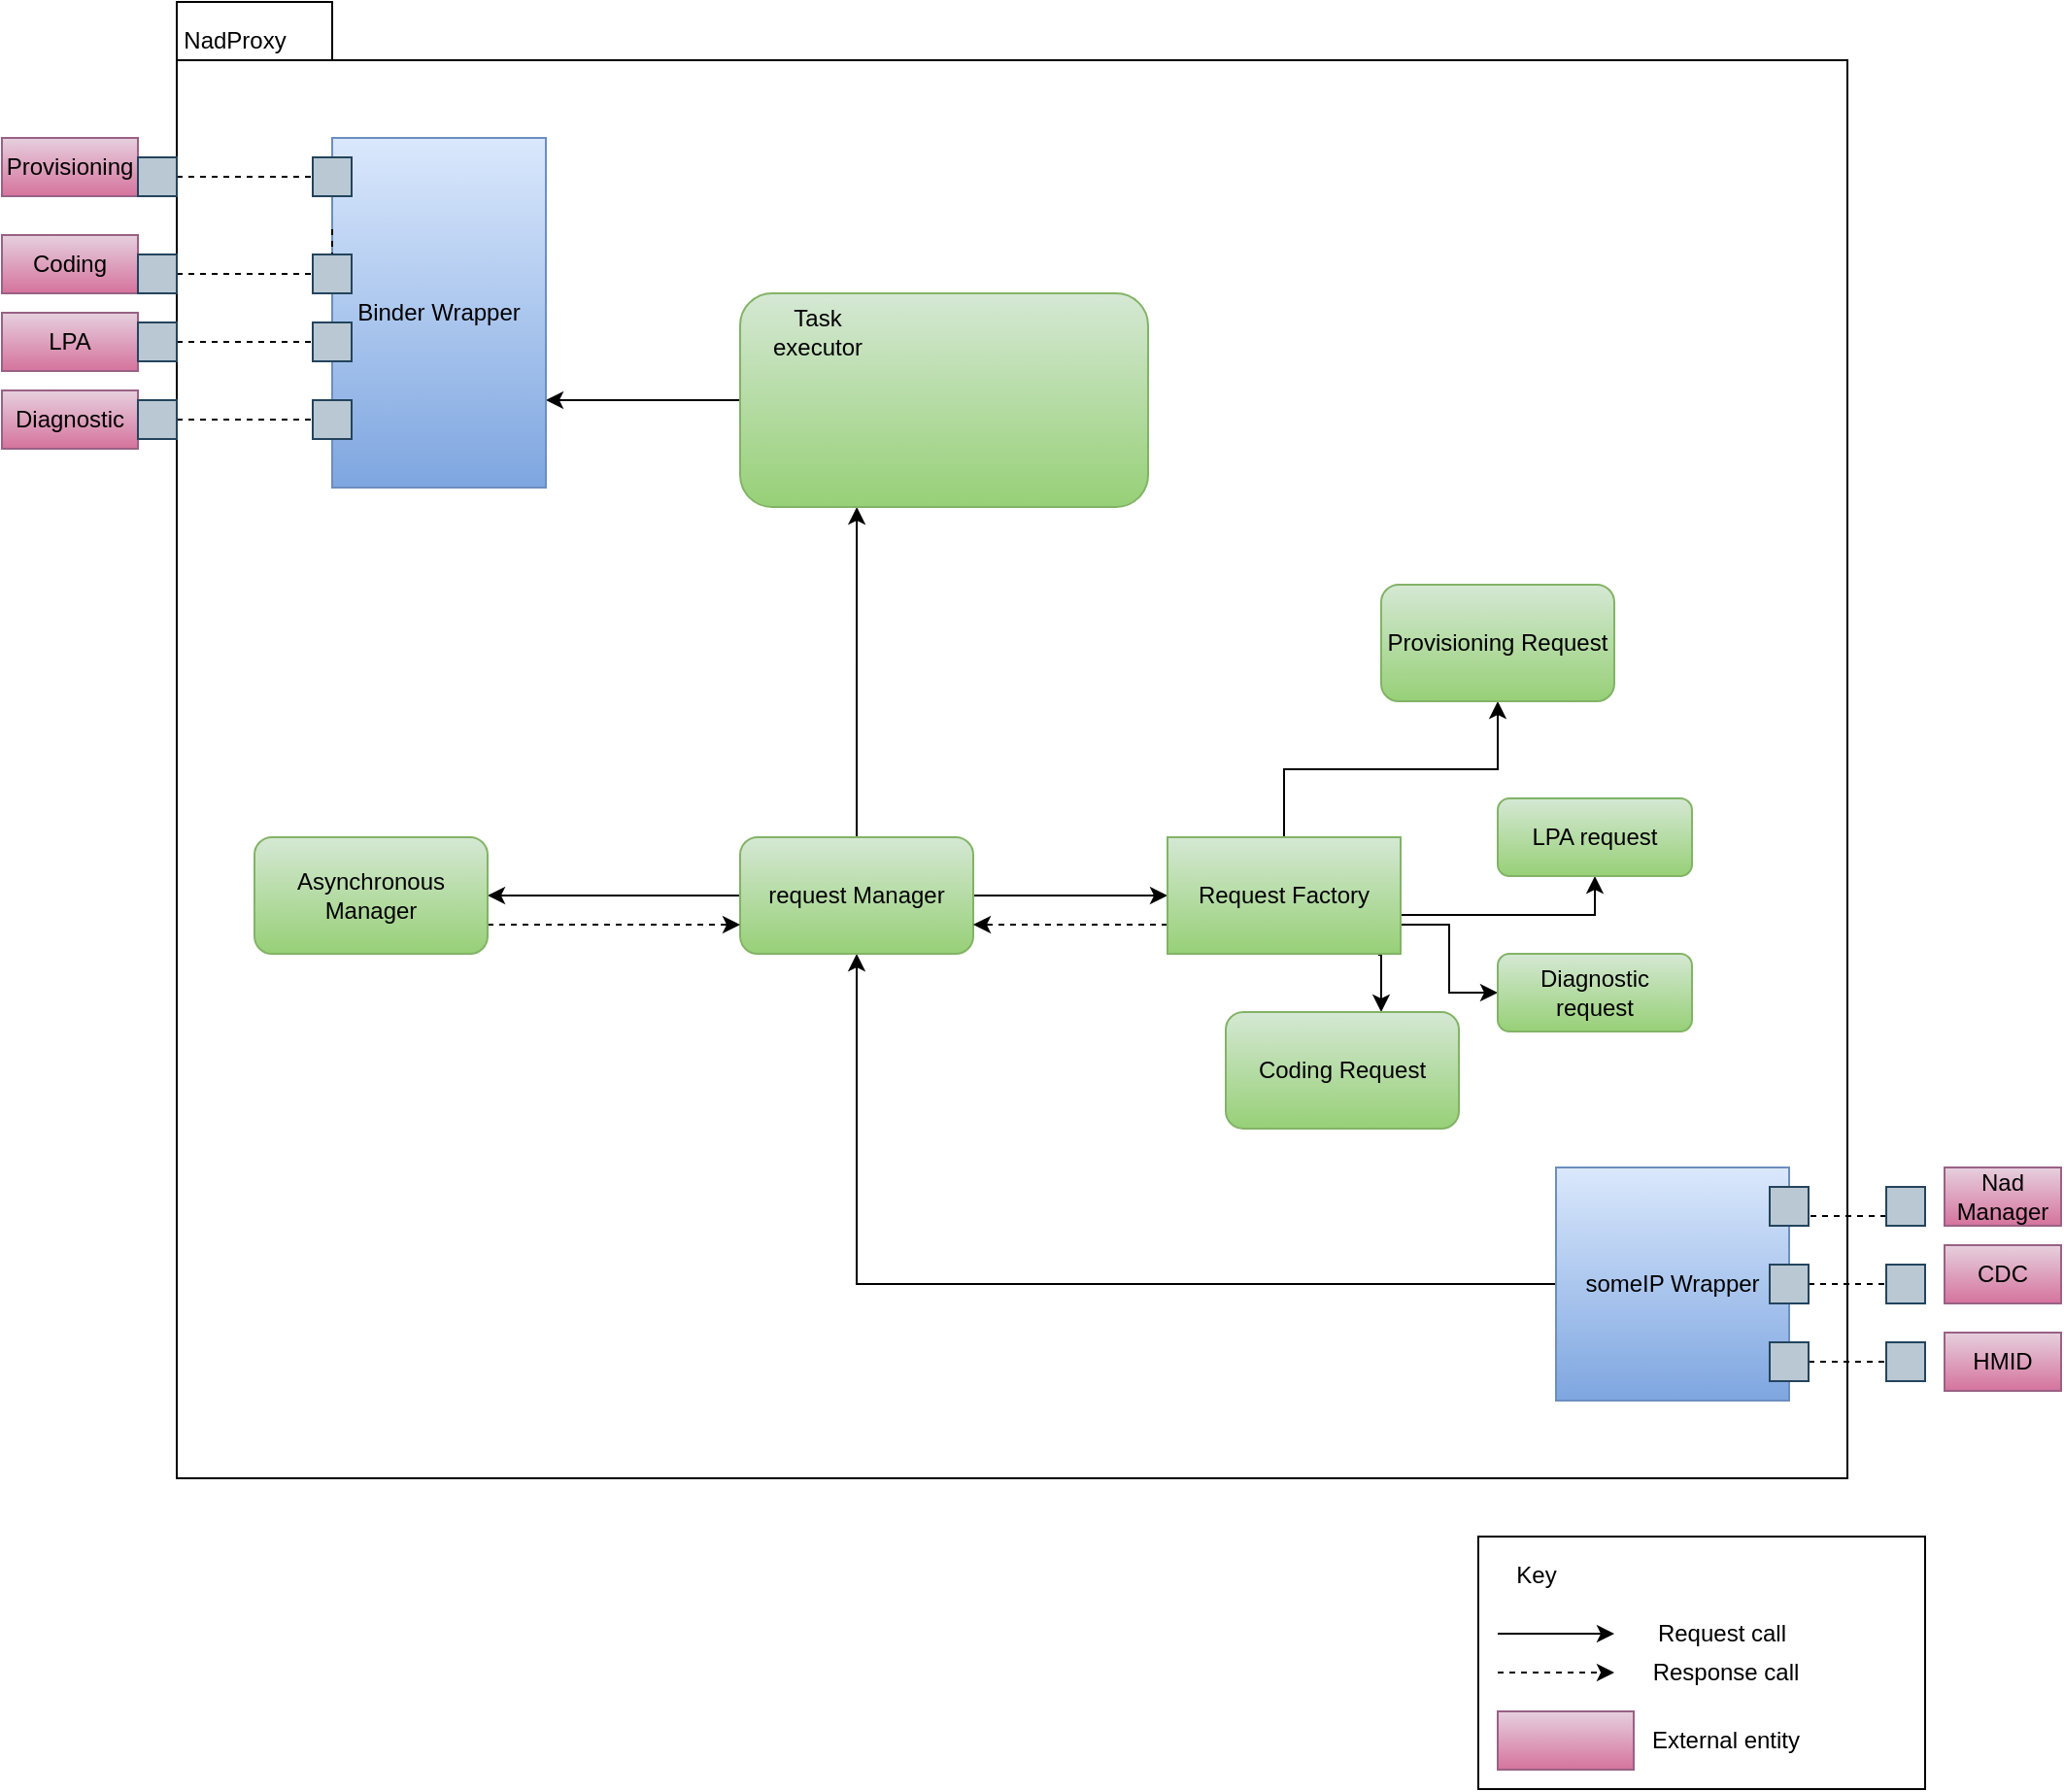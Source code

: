 <mxfile version="13.9.9" type="device" pages="4"><diagram name="extensibilityoption1" id="ud0ESBajf8FOr6hMaF93"><mxGraphModel dx="1086" dy="966" grid="1" gridSize="10" guides="1" tooltips="1" connect="1" arrows="1" fold="1" page="1" pageScale="1" pageWidth="850" pageHeight="1100" math="0" shadow="0"><root><mxCell id="nECsS1ghImmFh269SCqu-0"/><mxCell id="nECsS1ghImmFh269SCqu-1" parent="nECsS1ghImmFh269SCqu-0"/><mxCell id="nECsS1ghImmFh269SCqu-3" value="" style="shape=folder;fontStyle=1;tabWidth=80;tabHeight=30;tabPosition=left;html=1;boundedLbl=1;fillColor=none;" parent="nECsS1ghImmFh269SCqu-1" vertex="1"><mxGeometry x="470" y="280" width="860" height="760" as="geometry"/></mxCell><mxCell id="nECsS1ghImmFh269SCqu-4" value="NadProxy" style="text;html=1;strokeColor=none;fillColor=none;align=center;verticalAlign=middle;whiteSpace=wrap;rounded=0;" parent="nECsS1ghImmFh269SCqu-1" vertex="1"><mxGeometry x="480" y="290" width="40" height="20" as="geometry"/></mxCell><mxCell id="nECsS1ghImmFh269SCqu-5" style="edgeStyle=orthogonalEdgeStyle;rounded=0;orthogonalLoop=1;jettySize=auto;html=1;exitX=0;exitY=0.5;exitDx=0;exitDy=0;" parent="nECsS1ghImmFh269SCqu-1" source="nECsS1ghImmFh269SCqu-6" target="nECsS1ghImmFh269SCqu-12" edge="1"><mxGeometry relative="1" as="geometry"/></mxCell><mxCell id="nECsS1ghImmFh269SCqu-6" value="someIP Wrapper" style="rounded=0;whiteSpace=wrap;html=1;fillColor=#dae8fc;gradientColor=#7ea6e0;strokeColor=#6c8ebf;" parent="nECsS1ghImmFh269SCqu-1" vertex="1"><mxGeometry x="1180" y="880" width="120" height="120" as="geometry"/></mxCell><mxCell id="nECsS1ghImmFh269SCqu-7" value="Provisioning" style="rounded=0;whiteSpace=wrap;html=1;fillColor=#e6d0de;strokeColor=#996185;gradientColor=#d5739d;" parent="nECsS1ghImmFh269SCqu-1" vertex="1"><mxGeometry x="380" y="350" width="70" height="30" as="geometry"/></mxCell><mxCell id="nECsS1ghImmFh269SCqu-8" value="Nad Manager" style="rounded=0;whiteSpace=wrap;html=1;fillColor=#e6d0de;strokeColor=#996185;gradientColor=#d5739d;" parent="nECsS1ghImmFh269SCqu-1" vertex="1"><mxGeometry x="1380" y="880" width="60" height="30" as="geometry"/></mxCell><mxCell id="nECsS1ghImmFh269SCqu-9" style="edgeStyle=orthogonalEdgeStyle;rounded=0;orthogonalLoop=1;jettySize=auto;html=1;exitX=1;exitY=0.5;exitDx=0;exitDy=0;" parent="nECsS1ghImmFh269SCqu-1" source="nECsS1ghImmFh269SCqu-12" target="nECsS1ghImmFh269SCqu-18" edge="1"><mxGeometry relative="1" as="geometry"/></mxCell><mxCell id="nECsS1ghImmFh269SCqu-10" style="edgeStyle=orthogonalEdgeStyle;rounded=0;orthogonalLoop=1;jettySize=auto;html=1;exitX=0;exitY=0.5;exitDx=0;exitDy=0;entryX=1;entryY=0.5;entryDx=0;entryDy=0;" parent="nECsS1ghImmFh269SCqu-1" source="nECsS1ghImmFh269SCqu-12" target="nECsS1ghImmFh269SCqu-27" edge="1"><mxGeometry relative="1" as="geometry"/></mxCell><mxCell id="nECsS1ghImmFh269SCqu-11" style="edgeStyle=orthogonalEdgeStyle;rounded=0;orthogonalLoop=1;jettySize=auto;html=1;entryX=0.286;entryY=1;entryDx=0;entryDy=0;entryPerimeter=0;endArrow=classic;endFill=1;strokeColor=#000000;" parent="nECsS1ghImmFh269SCqu-1" source="nECsS1ghImmFh269SCqu-12" target="nECsS1ghImmFh269SCqu-22" edge="1"><mxGeometry relative="1" as="geometry"/></mxCell><mxCell id="nECsS1ghImmFh269SCqu-12" value="request Manager" style="rounded=1;whiteSpace=wrap;html=1;fillColor=#d5e8d4;gradientColor=#97d077;strokeColor=#82b366;" parent="nECsS1ghImmFh269SCqu-1" vertex="1"><mxGeometry x="760" y="710" width="120" height="60" as="geometry"/></mxCell><mxCell id="nECsS1ghImmFh269SCqu-13" style="edgeStyle=orthogonalEdgeStyle;rounded=0;orthogonalLoop=1;jettySize=auto;html=1;" parent="nECsS1ghImmFh269SCqu-1" source="nECsS1ghImmFh269SCqu-18" target="nECsS1ghImmFh269SCqu-19" edge="1"><mxGeometry relative="1" as="geometry"/></mxCell><mxCell id="nECsS1ghImmFh269SCqu-14" style="edgeStyle=orthogonalEdgeStyle;rounded=0;orthogonalLoop=1;jettySize=auto;html=1;exitX=0.908;exitY=1.017;exitDx=0;exitDy=0;exitPerimeter=0;" parent="nECsS1ghImmFh269SCqu-1" source="nECsS1ghImmFh269SCqu-18" target="nECsS1ghImmFh269SCqu-20" edge="1"><mxGeometry relative="1" as="geometry"><Array as="points"><mxPoint x="1089" y="755"/><mxPoint x="1090" y="755"/></Array></mxGeometry></mxCell><mxCell id="nECsS1ghImmFh269SCqu-15" style="edgeStyle=orthogonalEdgeStyle;rounded=0;orthogonalLoop=1;jettySize=auto;html=1;exitX=0;exitY=0.75;exitDx=0;exitDy=0;entryX=1;entryY=0.75;entryDx=0;entryDy=0;dashed=1;" parent="nECsS1ghImmFh269SCqu-1" source="nECsS1ghImmFh269SCqu-18" target="nECsS1ghImmFh269SCqu-12" edge="1"><mxGeometry relative="1" as="geometry"/></mxCell><mxCell id="nECsS1ghImmFh269SCqu-16" style="edgeStyle=orthogonalEdgeStyle;rounded=0;orthogonalLoop=1;jettySize=auto;html=1;exitX=1;exitY=0.5;exitDx=0;exitDy=0;entryX=0.5;entryY=1;entryDx=0;entryDy=0;" parent="nECsS1ghImmFh269SCqu-1" source="nECsS1ghImmFh269SCqu-18" target="nECsS1ghImmFh269SCqu-28" edge="1"><mxGeometry relative="1" as="geometry"><Array as="points"><mxPoint x="1100" y="750"/><mxPoint x="1200" y="750"/></Array></mxGeometry></mxCell><mxCell id="nECsS1ghImmFh269SCqu-17" style="edgeStyle=orthogonalEdgeStyle;rounded=0;orthogonalLoop=1;jettySize=auto;html=1;exitX=1;exitY=0.75;exitDx=0;exitDy=0;" parent="nECsS1ghImmFh269SCqu-1" source="nECsS1ghImmFh269SCqu-18" target="nECsS1ghImmFh269SCqu-30" edge="1"><mxGeometry relative="1" as="geometry"/></mxCell><mxCell id="nECsS1ghImmFh269SCqu-18" value="Request Factory" style="rounded=0;whiteSpace=wrap;html=1;fillColor=#d5e8d4;gradientColor=#97d077;strokeColor=#82b366;" parent="nECsS1ghImmFh269SCqu-1" vertex="1"><mxGeometry x="980" y="710" width="120" height="60" as="geometry"/></mxCell><mxCell id="nECsS1ghImmFh269SCqu-19" value="Provisioning Request" style="rounded=1;whiteSpace=wrap;html=1;fillColor=#d5e8d4;gradientColor=#97d077;strokeColor=#82b366;" parent="nECsS1ghImmFh269SCqu-1" vertex="1"><mxGeometry x="1090" y="580" width="120" height="60" as="geometry"/></mxCell><mxCell id="nECsS1ghImmFh269SCqu-20" value="Coding Request" style="rounded=1;whiteSpace=wrap;html=1;fillColor=#d5e8d4;gradientColor=#97d077;strokeColor=#82b366;" parent="nECsS1ghImmFh269SCqu-1" vertex="1"><mxGeometry x="1010" y="800" width="120" height="60" as="geometry"/></mxCell><mxCell id="nECsS1ghImmFh269SCqu-21" style="edgeStyle=orthogonalEdgeStyle;rounded=0;orthogonalLoop=1;jettySize=auto;html=1;exitX=0;exitY=0.5;exitDx=0;exitDy=0;entryX=1;entryY=0.75;entryDx=0;entryDy=0;endArrow=classic;endFill=1;strokeColor=#000000;" parent="nECsS1ghImmFh269SCqu-1" source="nECsS1ghImmFh269SCqu-22" target="nECsS1ghImmFh269SCqu-25" edge="1"><mxGeometry relative="1" as="geometry"/></mxCell><mxCell id="nECsS1ghImmFh269SCqu-22" value="" style="rounded=1;whiteSpace=wrap;html=1;gradientColor=#97d077;fillColor=#d5e8d4;strokeColor=#82b366;" parent="nECsS1ghImmFh269SCqu-1" vertex="1"><mxGeometry x="760" y="430" width="210" height="110" as="geometry"/></mxCell><mxCell id="nECsS1ghImmFh269SCqu-23" value="Coding" style="rounded=0;whiteSpace=wrap;html=1;fillColor=#e6d0de;strokeColor=#996185;gradientColor=#d5739d;" parent="nECsS1ghImmFh269SCqu-1" vertex="1"><mxGeometry x="380" y="400" width="70" height="30" as="geometry"/></mxCell><mxCell id="nECsS1ghImmFh269SCqu-24" value="LPA" style="rounded=0;whiteSpace=wrap;html=1;fillColor=#e6d0de;strokeColor=#996185;gradientColor=#d5739d;" parent="nECsS1ghImmFh269SCqu-1" vertex="1"><mxGeometry x="380" y="440" width="70" height="30" as="geometry"/></mxCell><mxCell id="nECsS1ghImmFh269SCqu-25" value="Binder Wrapper" style="rounded=0;whiteSpace=wrap;html=1;fillColor=#dae8fc;gradientColor=#7ea6e0;strokeColor=#6c8ebf;" parent="nECsS1ghImmFh269SCqu-1" vertex="1"><mxGeometry x="550" y="350" width="110" height="180" as="geometry"/></mxCell><mxCell id="nECsS1ghImmFh269SCqu-26" style="edgeStyle=orthogonalEdgeStyle;rounded=1;orthogonalLoop=1;jettySize=auto;html=1;exitX=1;exitY=0.75;exitDx=0;exitDy=0;entryX=0;entryY=0.75;entryDx=0;entryDy=0;dashed=1;" parent="nECsS1ghImmFh269SCqu-1" source="nECsS1ghImmFh269SCqu-27" target="nECsS1ghImmFh269SCqu-12" edge="1"><mxGeometry relative="1" as="geometry"/></mxCell><mxCell id="nECsS1ghImmFh269SCqu-27" value="Asynchronous Manager" style="rounded=1;whiteSpace=wrap;html=1;fillColor=#d5e8d4;gradientColor=#97d077;strokeColor=#82b366;" parent="nECsS1ghImmFh269SCqu-1" vertex="1"><mxGeometry x="510" y="710" width="120" height="60" as="geometry"/></mxCell><mxCell id="nECsS1ghImmFh269SCqu-28" value="LPA request" style="rounded=1;whiteSpace=wrap;html=1;fillColor=#d5e8d4;gradientColor=#97d077;strokeColor=#82b366;" parent="nECsS1ghImmFh269SCqu-1" vertex="1"><mxGeometry x="1150" y="690" width="100" height="40" as="geometry"/></mxCell><mxCell id="nECsS1ghImmFh269SCqu-29" value="Diagnostic" style="rounded=0;whiteSpace=wrap;html=1;fillColor=#e6d0de;strokeColor=#996185;gradientColor=#d5739d;" parent="nECsS1ghImmFh269SCqu-1" vertex="1"><mxGeometry x="380" y="480" width="70" height="30" as="geometry"/></mxCell><mxCell id="nECsS1ghImmFh269SCqu-30" value="Diagnostic request" style="rounded=1;whiteSpace=wrap;html=1;fillColor=#d5e8d4;gradientColor=#97d077;strokeColor=#82b366;" parent="nECsS1ghImmFh269SCqu-1" vertex="1"><mxGeometry x="1150" y="770" width="100" height="40" as="geometry"/></mxCell><mxCell id="nECsS1ghImmFh269SCqu-31" value="Task executor" style="text;html=1;strokeColor=none;fillColor=none;align=center;verticalAlign=middle;whiteSpace=wrap;rounded=0;" parent="nECsS1ghImmFh269SCqu-1" vertex="1"><mxGeometry x="780" y="440" width="40" height="20" as="geometry"/></mxCell><mxCell id="nECsS1ghImmFh269SCqu-32" value="" style="rounded=0;whiteSpace=wrap;html=1;fillColor=none;gradientColor=none;" parent="nECsS1ghImmFh269SCqu-1" vertex="1"><mxGeometry x="1140" y="1070" width="230" height="130" as="geometry"/></mxCell><mxCell id="nECsS1ghImmFh269SCqu-33" value="Key" style="text;html=1;strokeColor=none;fillColor=none;align=center;verticalAlign=middle;whiteSpace=wrap;rounded=0;" parent="nECsS1ghImmFh269SCqu-1" vertex="1"><mxGeometry x="1150" y="1080" width="40" height="20" as="geometry"/></mxCell><mxCell id="nECsS1ghImmFh269SCqu-34" value="" style="endArrow=classic;html=1;rounded=0;" parent="nECsS1ghImmFh269SCqu-1" edge="1"><mxGeometry width="50" height="50" relative="1" as="geometry"><mxPoint x="1150" y="1120" as="sourcePoint"/><mxPoint x="1210" y="1120" as="targetPoint"/></mxGeometry></mxCell><mxCell id="nECsS1ghImmFh269SCqu-35" value="Request call" style="text;html=1;strokeColor=none;fillColor=none;align=center;verticalAlign=middle;whiteSpace=wrap;rounded=0;" parent="nECsS1ghImmFh269SCqu-1" vertex="1"><mxGeometry x="1223" y="1110" width="85" height="20" as="geometry"/></mxCell><mxCell id="nECsS1ghImmFh269SCqu-36" value="" style="endArrow=classic;html=1;dashed=1;" parent="nECsS1ghImmFh269SCqu-1" edge="1"><mxGeometry width="50" height="50" relative="1" as="geometry"><mxPoint x="1150" y="1140" as="sourcePoint"/><mxPoint x="1210" y="1140" as="targetPoint"/></mxGeometry></mxCell><mxCell id="nECsS1ghImmFh269SCqu-37" value="Response call" style="text;html=1;strokeColor=none;fillColor=none;align=center;verticalAlign=middle;whiteSpace=wrap;rounded=0;" parent="nECsS1ghImmFh269SCqu-1" vertex="1"><mxGeometry x="1225" y="1130" width="85" height="20" as="geometry"/></mxCell><mxCell id="nECsS1ghImmFh269SCqu-38" value="" style="rounded=0;whiteSpace=wrap;html=1;fillColor=#e6d0de;strokeColor=#996185;gradientColor=#d5739d;" parent="nECsS1ghImmFh269SCqu-1" vertex="1"><mxGeometry x="1150" y="1160" width="70" height="30" as="geometry"/></mxCell><mxCell id="nECsS1ghImmFh269SCqu-39" value="External entity" style="text;html=1;strokeColor=none;fillColor=none;align=center;verticalAlign=middle;whiteSpace=wrap;rounded=0;" parent="nECsS1ghImmFh269SCqu-1" vertex="1"><mxGeometry x="1225" y="1165" width="85" height="20" as="geometry"/></mxCell><mxCell id="nECsS1ghImmFh269SCqu-40" value="" style="whiteSpace=wrap;html=1;aspect=fixed;fillColor=#bac8d3;strokeColor=#23445d;" parent="nECsS1ghImmFh269SCqu-1" vertex="1"><mxGeometry x="1290" y="890" width="20" height="20" as="geometry"/></mxCell><mxCell id="nECsS1ghImmFh269SCqu-41" style="edgeStyle=orthogonalEdgeStyle;rounded=0;orthogonalLoop=1;jettySize=auto;html=1;exitX=0;exitY=0.75;exitDx=0;exitDy=0;entryX=1;entryY=0.75;entryDx=0;entryDy=0;strokeColor=#000000;dashed=1;endArrow=none;endFill=0;" parent="nECsS1ghImmFh269SCqu-1" source="nECsS1ghImmFh269SCqu-42" target="nECsS1ghImmFh269SCqu-40" edge="1"><mxGeometry relative="1" as="geometry"/></mxCell><mxCell id="nECsS1ghImmFh269SCqu-42" value="" style="whiteSpace=wrap;html=1;aspect=fixed;fillColor=#bac8d3;strokeColor=#23445d;" parent="nECsS1ghImmFh269SCqu-1" vertex="1"><mxGeometry x="1350" y="890" width="20" height="20" as="geometry"/></mxCell><mxCell id="nECsS1ghImmFh269SCqu-43" style="edgeStyle=orthogonalEdgeStyle;rounded=0;orthogonalLoop=1;jettySize=auto;html=1;exitX=1;exitY=0.5;exitDx=0;exitDy=0;entryX=0;entryY=0.5;entryDx=0;entryDy=0;endArrow=none;endFill=0;strokeColor=#000000;dashed=1;" parent="nECsS1ghImmFh269SCqu-1" source="nECsS1ghImmFh269SCqu-44" target="nECsS1ghImmFh269SCqu-45" edge="1"><mxGeometry relative="1" as="geometry"/></mxCell><mxCell id="nECsS1ghImmFh269SCqu-44" value="" style="whiteSpace=wrap;html=1;aspect=fixed;fillColor=#bac8d3;strokeColor=#23445d;" parent="nECsS1ghImmFh269SCqu-1" vertex="1"><mxGeometry x="1290" y="930" width="20" height="20" as="geometry"/></mxCell><mxCell id="nECsS1ghImmFh269SCqu-45" value="" style="whiteSpace=wrap;html=1;aspect=fixed;fillColor=#bac8d3;strokeColor=#23445d;" parent="nECsS1ghImmFh269SCqu-1" vertex="1"><mxGeometry x="1350" y="930" width="20" height="20" as="geometry"/></mxCell><mxCell id="nECsS1ghImmFh269SCqu-46" style="edgeStyle=orthogonalEdgeStyle;rounded=0;orthogonalLoop=1;jettySize=auto;html=1;exitX=1;exitY=0.5;exitDx=0;exitDy=0;entryX=0;entryY=0.5;entryDx=0;entryDy=0;dashed=1;endArrow=none;endFill=0;strokeColor=#000000;" parent="nECsS1ghImmFh269SCqu-1" source="nECsS1ghImmFh269SCqu-47" target="nECsS1ghImmFh269SCqu-48" edge="1"><mxGeometry relative="1" as="geometry"/></mxCell><mxCell id="nECsS1ghImmFh269SCqu-47" value="" style="whiteSpace=wrap;html=1;aspect=fixed;fillColor=#bac8d3;strokeColor=#23445d;" parent="nECsS1ghImmFh269SCqu-1" vertex="1"><mxGeometry x="450" y="360" width="20" height="20" as="geometry"/></mxCell><mxCell id="nECsS1ghImmFh269SCqu-48" value="" style="whiteSpace=wrap;html=1;aspect=fixed;fillColor=#bac8d3;strokeColor=#23445d;" parent="nECsS1ghImmFh269SCqu-1" vertex="1"><mxGeometry x="540" y="360" width="20" height="20" as="geometry"/></mxCell><mxCell id="nECsS1ghImmFh269SCqu-49" style="edgeStyle=orthogonalEdgeStyle;rounded=0;orthogonalLoop=1;jettySize=auto;html=1;exitX=1;exitY=0.5;exitDx=0;exitDy=0;entryX=0;entryY=0.5;entryDx=0;entryDy=0;dashed=1;endArrow=none;endFill=0;strokeColor=#000000;" parent="nECsS1ghImmFh269SCqu-1" source="nECsS1ghImmFh269SCqu-50" target="nECsS1ghImmFh269SCqu-52" edge="1"><mxGeometry relative="1" as="geometry"/></mxCell><mxCell id="nECsS1ghImmFh269SCqu-50" value="" style="whiteSpace=wrap;html=1;aspect=fixed;fillColor=#bac8d3;strokeColor=#23445d;" parent="nECsS1ghImmFh269SCqu-1" vertex="1"><mxGeometry x="450" y="410" width="20" height="20" as="geometry"/></mxCell><mxCell id="nECsS1ghImmFh269SCqu-51" style="edgeStyle=orthogonalEdgeStyle;rounded=0;orthogonalLoop=1;jettySize=auto;html=1;exitX=0.5;exitY=1;exitDx=0;exitDy=0;entryX=0;entryY=0.25;entryDx=0;entryDy=0;dashed=1;endArrow=none;endFill=0;strokeColor=#000000;" parent="nECsS1ghImmFh269SCqu-1" source="nECsS1ghImmFh269SCqu-52" target="nECsS1ghImmFh269SCqu-25" edge="1"><mxGeometry relative="1" as="geometry"/></mxCell><mxCell id="nECsS1ghImmFh269SCqu-52" value="" style="whiteSpace=wrap;html=1;aspect=fixed;fillColor=#bac8d3;strokeColor=#23445d;" parent="nECsS1ghImmFh269SCqu-1" vertex="1"><mxGeometry x="540" y="410" width="20" height="20" as="geometry"/></mxCell><mxCell id="nECsS1ghImmFh269SCqu-53" style="edgeStyle=orthogonalEdgeStyle;rounded=0;orthogonalLoop=1;jettySize=auto;html=1;exitX=1;exitY=0.5;exitDx=0;exitDy=0;entryX=0;entryY=0.5;entryDx=0;entryDy=0;dashed=1;endArrow=none;endFill=0;strokeColor=#000000;" parent="nECsS1ghImmFh269SCqu-1" source="nECsS1ghImmFh269SCqu-54" target="nECsS1ghImmFh269SCqu-55" edge="1"><mxGeometry relative="1" as="geometry"/></mxCell><mxCell id="nECsS1ghImmFh269SCqu-54" value="" style="whiteSpace=wrap;html=1;aspect=fixed;fillColor=#bac8d3;strokeColor=#23445d;" parent="nECsS1ghImmFh269SCqu-1" vertex="1"><mxGeometry x="450" y="445" width="20" height="20" as="geometry"/></mxCell><mxCell id="nECsS1ghImmFh269SCqu-55" value="" style="whiteSpace=wrap;html=1;aspect=fixed;fillColor=#bac8d3;strokeColor=#23445d;" parent="nECsS1ghImmFh269SCqu-1" vertex="1"><mxGeometry x="540" y="445" width="20" height="20" as="geometry"/></mxCell><mxCell id="nECsS1ghImmFh269SCqu-56" style="edgeStyle=orthogonalEdgeStyle;rounded=0;orthogonalLoop=1;jettySize=auto;html=1;exitX=1;exitY=0.5;exitDx=0;exitDy=0;entryX=0;entryY=0.5;entryDx=0;entryDy=0;dashed=1;endArrow=none;endFill=0;strokeColor=#000000;" parent="nECsS1ghImmFh269SCqu-1" source="nECsS1ghImmFh269SCqu-57" target="nECsS1ghImmFh269SCqu-58" edge="1"><mxGeometry relative="1" as="geometry"/></mxCell><mxCell id="nECsS1ghImmFh269SCqu-57" value="" style="whiteSpace=wrap;html=1;aspect=fixed;fillColor=#bac8d3;strokeColor=#23445d;" parent="nECsS1ghImmFh269SCqu-1" vertex="1"><mxGeometry x="450" y="485" width="20" height="20" as="geometry"/></mxCell><mxCell id="nECsS1ghImmFh269SCqu-58" value="" style="whiteSpace=wrap;html=1;aspect=fixed;fillColor=#bac8d3;strokeColor=#23445d;" parent="nECsS1ghImmFh269SCqu-1" vertex="1"><mxGeometry x="540" y="485" width="20" height="20" as="geometry"/></mxCell><mxCell id="nECsS1ghImmFh269SCqu-59" style="edgeStyle=orthogonalEdgeStyle;rounded=0;orthogonalLoop=1;jettySize=auto;html=1;exitX=1;exitY=0.5;exitDx=0;exitDy=0;dashed=1;endArrow=none;endFill=0;strokeColor=#000000;" parent="nECsS1ghImmFh269SCqu-1" source="nECsS1ghImmFh269SCqu-60" target="nECsS1ghImmFh269SCqu-61" edge="1"><mxGeometry relative="1" as="geometry"/></mxCell><mxCell id="nECsS1ghImmFh269SCqu-60" value="" style="whiteSpace=wrap;html=1;aspect=fixed;fillColor=#bac8d3;strokeColor=#23445d;" parent="nECsS1ghImmFh269SCqu-1" vertex="1"><mxGeometry x="1290" y="970" width="20" height="20" as="geometry"/></mxCell><mxCell id="nECsS1ghImmFh269SCqu-61" value="" style="whiteSpace=wrap;html=1;aspect=fixed;fillColor=#bac8d3;strokeColor=#23445d;" parent="nECsS1ghImmFh269SCqu-1" vertex="1"><mxGeometry x="1350" y="970" width="20" height="20" as="geometry"/></mxCell><mxCell id="nECsS1ghImmFh269SCqu-62" value="CDC" style="rounded=0;whiteSpace=wrap;html=1;fillColor=#e6d0de;strokeColor=#996185;gradientColor=#d5739d;" parent="nECsS1ghImmFh269SCqu-1" vertex="1"><mxGeometry x="1380" y="920" width="60" height="30" as="geometry"/></mxCell><mxCell id="nECsS1ghImmFh269SCqu-63" value="HMID" style="rounded=0;whiteSpace=wrap;html=1;fillColor=#e6d0de;strokeColor=#996185;gradientColor=#d5739d;" parent="nECsS1ghImmFh269SCqu-1" vertex="1"><mxGeometry x="1380" y="965" width="60" height="30" as="geometry"/></mxCell></root></mxGraphModel></diagram><diagram name="extensibilityoption2" id="3LRCUovrNRBKcMnqyQOZ"><mxGraphModel dx="2062" dy="1182" grid="1" gridSize="10" guides="1" tooltips="1" connect="1" arrows="1" fold="1" page="1" pageScale="1" pageWidth="850" pageHeight="1100" math="0" shadow="0"><root><mxCell id="qJhfg4xTOjkHdJJhODWd-0"/><mxCell id="qJhfg4xTOjkHdJJhODWd-1" parent="qJhfg4xTOjkHdJJhODWd-0"/><mxCell id="qJhfg4xTOjkHdJJhODWd-2" value="" style="shape=folder;fontStyle=1;tabWidth=80;tabHeight=30;tabPosition=left;html=1;boundedLbl=1;fillColor=none;" parent="qJhfg4xTOjkHdJJhODWd-1" vertex="1"><mxGeometry x="470" y="280" width="860" height="760" as="geometry"/></mxCell><mxCell id="qJhfg4xTOjkHdJJhODWd-3" value="NadProxy" style="text;html=1;strokeColor=none;fillColor=none;align=center;verticalAlign=middle;whiteSpace=wrap;rounded=0;" parent="qJhfg4xTOjkHdJJhODWd-1" vertex="1"><mxGeometry x="480" y="290" width="40" height="20" as="geometry"/></mxCell><mxCell id="qJhfg4xTOjkHdJJhODWd-5" value="someIP Stub" style="rounded=0;whiteSpace=wrap;html=1;fillColor=#dae8fc;gradientColor=#7ea6e0;strokeColor=#6c8ebf;" parent="qJhfg4xTOjkHdJJhODWd-1" vertex="1"><mxGeometry x="1180" y="880" width="120" height="120" as="geometry"/></mxCell><mxCell id="qJhfg4xTOjkHdJJhODWd-6" value="Provisioning" style="rounded=0;whiteSpace=wrap;html=1;fillColor=#e6d0de;strokeColor=#996185;gradientColor=#d5739d;" parent="qJhfg4xTOjkHdJJhODWd-1" vertex="1"><mxGeometry x="380" y="350" width="70" height="30" as="geometry"/></mxCell><mxCell id="qJhfg4xTOjkHdJJhODWd-7" value="Nad Manager" style="rounded=0;whiteSpace=wrap;html=1;fillColor=#e6d0de;strokeColor=#996185;gradientColor=#d5739d;" parent="qJhfg4xTOjkHdJJhODWd-1" vertex="1"><mxGeometry x="1380" y="880" width="60" height="30" as="geometry"/></mxCell><mxCell id="qJhfg4xTOjkHdJJhODWd-22" value="Coding" style="rounded=0;whiteSpace=wrap;html=1;fillColor=#e6d0de;strokeColor=#996185;gradientColor=#d5739d;" parent="qJhfg4xTOjkHdJJhODWd-1" vertex="1"><mxGeometry x="380" y="400" width="70" height="30" as="geometry"/></mxCell><mxCell id="qJhfg4xTOjkHdJJhODWd-23" value="LPA" style="rounded=0;whiteSpace=wrap;html=1;fillColor=#e6d0de;strokeColor=#996185;gradientColor=#d5739d;" parent="qJhfg4xTOjkHdJJhODWd-1" vertex="1"><mxGeometry x="380" y="440" width="70" height="30" as="geometry"/></mxCell><mxCell id="qJhfg4xTOjkHdJJhODWd-24" value="Binder proxy" style="rounded=0;whiteSpace=wrap;html=1;fillColor=#dae8fc;gradientColor=#7ea6e0;strokeColor=#6c8ebf;" parent="qJhfg4xTOjkHdJJhODWd-1" vertex="1"><mxGeometry x="550" y="350" width="110" height="180" as="geometry"/></mxCell><mxCell id="qJhfg4xTOjkHdJJhODWd-28" value="Diagnostic" style="rounded=0;whiteSpace=wrap;html=1;fillColor=#e6d0de;strokeColor=#996185;gradientColor=#d5739d;" parent="qJhfg4xTOjkHdJJhODWd-1" vertex="1"><mxGeometry x="380" y="480" width="70" height="30" as="geometry"/></mxCell><mxCell id="qJhfg4xTOjkHdJJhODWd-31" value="" style="rounded=0;whiteSpace=wrap;html=1;fillColor=none;gradientColor=none;" parent="qJhfg4xTOjkHdJJhODWd-1" vertex="1"><mxGeometry x="1140" y="1070" width="230" height="130" as="geometry"/></mxCell><mxCell id="qJhfg4xTOjkHdJJhODWd-32" value="Key" style="text;html=1;strokeColor=none;fillColor=none;align=center;verticalAlign=middle;whiteSpace=wrap;rounded=0;" parent="qJhfg4xTOjkHdJJhODWd-1" vertex="1"><mxGeometry x="1150" y="1080" width="40" height="20" as="geometry"/></mxCell><mxCell id="qJhfg4xTOjkHdJJhODWd-33" value="" style="endArrow=classic;html=1;rounded=0;" parent="qJhfg4xTOjkHdJJhODWd-1" edge="1"><mxGeometry width="50" height="50" relative="1" as="geometry"><mxPoint x="1150" y="1120" as="sourcePoint"/><mxPoint x="1210" y="1120" as="targetPoint"/></mxGeometry></mxCell><mxCell id="qJhfg4xTOjkHdJJhODWd-34" value="Request call" style="text;html=1;strokeColor=none;fillColor=none;align=center;verticalAlign=middle;whiteSpace=wrap;rounded=0;" parent="qJhfg4xTOjkHdJJhODWd-1" vertex="1"><mxGeometry x="1223" y="1110" width="85" height="20" as="geometry"/></mxCell><mxCell id="qJhfg4xTOjkHdJJhODWd-35" value="" style="endArrow=classic;html=1;dashed=1;" parent="qJhfg4xTOjkHdJJhODWd-1" edge="1"><mxGeometry width="50" height="50" relative="1" as="geometry"><mxPoint x="1150" y="1140" as="sourcePoint"/><mxPoint x="1210" y="1140" as="targetPoint"/></mxGeometry></mxCell><mxCell id="qJhfg4xTOjkHdJJhODWd-36" value="Response call" style="text;html=1;strokeColor=none;fillColor=none;align=center;verticalAlign=middle;whiteSpace=wrap;rounded=0;" parent="qJhfg4xTOjkHdJJhODWd-1" vertex="1"><mxGeometry x="1225" y="1130" width="85" height="20" as="geometry"/></mxCell><mxCell id="qJhfg4xTOjkHdJJhODWd-37" value="" style="rounded=0;whiteSpace=wrap;html=1;fillColor=#e6d0de;strokeColor=#996185;gradientColor=#d5739d;" parent="qJhfg4xTOjkHdJJhODWd-1" vertex="1"><mxGeometry x="1150" y="1160" width="70" height="30" as="geometry"/></mxCell><mxCell id="qJhfg4xTOjkHdJJhODWd-38" value="External entity" style="text;html=1;strokeColor=none;fillColor=none;align=center;verticalAlign=middle;whiteSpace=wrap;rounded=0;" parent="qJhfg4xTOjkHdJJhODWd-1" vertex="1"><mxGeometry x="1225" y="1165" width="85" height="20" as="geometry"/></mxCell><mxCell id="qJhfg4xTOjkHdJJhODWd-39" value="" style="whiteSpace=wrap;html=1;aspect=fixed;fillColor=#bac8d3;strokeColor=#23445d;" parent="qJhfg4xTOjkHdJJhODWd-1" vertex="1"><mxGeometry x="1290" y="890" width="20" height="20" as="geometry"/></mxCell><mxCell id="qJhfg4xTOjkHdJJhODWd-40" style="edgeStyle=orthogonalEdgeStyle;rounded=0;orthogonalLoop=1;jettySize=auto;html=1;exitX=0;exitY=0.75;exitDx=0;exitDy=0;entryX=1;entryY=0.75;entryDx=0;entryDy=0;strokeColor=#000000;dashed=1;endArrow=none;endFill=0;" parent="qJhfg4xTOjkHdJJhODWd-1" source="qJhfg4xTOjkHdJJhODWd-41" target="qJhfg4xTOjkHdJJhODWd-39" edge="1"><mxGeometry relative="1" as="geometry"/></mxCell><mxCell id="qJhfg4xTOjkHdJJhODWd-41" value="" style="whiteSpace=wrap;html=1;aspect=fixed;fillColor=#bac8d3;strokeColor=#23445d;" parent="qJhfg4xTOjkHdJJhODWd-1" vertex="1"><mxGeometry x="1350" y="890" width="20" height="20" as="geometry"/></mxCell><mxCell id="qJhfg4xTOjkHdJJhODWd-42" style="edgeStyle=orthogonalEdgeStyle;rounded=0;orthogonalLoop=1;jettySize=auto;html=1;exitX=1;exitY=0.5;exitDx=0;exitDy=0;entryX=0;entryY=0.5;entryDx=0;entryDy=0;endArrow=none;endFill=0;strokeColor=#000000;dashed=1;" parent="qJhfg4xTOjkHdJJhODWd-1" source="qJhfg4xTOjkHdJJhODWd-43" target="qJhfg4xTOjkHdJJhODWd-44" edge="1"><mxGeometry relative="1" as="geometry"/></mxCell><mxCell id="qJhfg4xTOjkHdJJhODWd-43" value="" style="whiteSpace=wrap;html=1;aspect=fixed;fillColor=#bac8d3;strokeColor=#23445d;" parent="qJhfg4xTOjkHdJJhODWd-1" vertex="1"><mxGeometry x="1290" y="930" width="20" height="20" as="geometry"/></mxCell><mxCell id="qJhfg4xTOjkHdJJhODWd-44" value="" style="whiteSpace=wrap;html=1;aspect=fixed;fillColor=#bac8d3;strokeColor=#23445d;" parent="qJhfg4xTOjkHdJJhODWd-1" vertex="1"><mxGeometry x="1350" y="930" width="20" height="20" as="geometry"/></mxCell><mxCell id="qJhfg4xTOjkHdJJhODWd-45" style="edgeStyle=orthogonalEdgeStyle;rounded=0;orthogonalLoop=1;jettySize=auto;html=1;exitX=1;exitY=0.5;exitDx=0;exitDy=0;entryX=0;entryY=0.5;entryDx=0;entryDy=0;dashed=1;endArrow=none;endFill=0;strokeColor=#000000;" parent="qJhfg4xTOjkHdJJhODWd-1" source="qJhfg4xTOjkHdJJhODWd-46" target="qJhfg4xTOjkHdJJhODWd-47" edge="1"><mxGeometry relative="1" as="geometry"/></mxCell><mxCell id="qJhfg4xTOjkHdJJhODWd-46" value="" style="whiteSpace=wrap;html=1;aspect=fixed;fillColor=#bac8d3;strokeColor=#23445d;" parent="qJhfg4xTOjkHdJJhODWd-1" vertex="1"><mxGeometry x="450" y="360" width="20" height="20" as="geometry"/></mxCell><mxCell id="qJhfg4xTOjkHdJJhODWd-47" value="" style="whiteSpace=wrap;html=1;aspect=fixed;fillColor=#bac8d3;strokeColor=#23445d;" parent="qJhfg4xTOjkHdJJhODWd-1" vertex="1"><mxGeometry x="540" y="360" width="20" height="20" as="geometry"/></mxCell><mxCell id="qJhfg4xTOjkHdJJhODWd-48" style="edgeStyle=orthogonalEdgeStyle;rounded=0;orthogonalLoop=1;jettySize=auto;html=1;exitX=1;exitY=0.5;exitDx=0;exitDy=0;entryX=0;entryY=0.5;entryDx=0;entryDy=0;dashed=1;endArrow=none;endFill=0;strokeColor=#000000;" parent="qJhfg4xTOjkHdJJhODWd-1" source="qJhfg4xTOjkHdJJhODWd-49" target="qJhfg4xTOjkHdJJhODWd-51" edge="1"><mxGeometry relative="1" as="geometry"/></mxCell><mxCell id="qJhfg4xTOjkHdJJhODWd-49" value="" style="whiteSpace=wrap;html=1;aspect=fixed;fillColor=#bac8d3;strokeColor=#23445d;" parent="qJhfg4xTOjkHdJJhODWd-1" vertex="1"><mxGeometry x="450" y="410" width="20" height="20" as="geometry"/></mxCell><mxCell id="qJhfg4xTOjkHdJJhODWd-50" style="edgeStyle=orthogonalEdgeStyle;rounded=0;orthogonalLoop=1;jettySize=auto;html=1;exitX=0.5;exitY=1;exitDx=0;exitDy=0;entryX=0;entryY=0.25;entryDx=0;entryDy=0;dashed=1;endArrow=none;endFill=0;strokeColor=#000000;" parent="qJhfg4xTOjkHdJJhODWd-1" source="qJhfg4xTOjkHdJJhODWd-51" target="qJhfg4xTOjkHdJJhODWd-24" edge="1"><mxGeometry relative="1" as="geometry"/></mxCell><mxCell id="qJhfg4xTOjkHdJJhODWd-51" value="" style="whiteSpace=wrap;html=1;aspect=fixed;fillColor=#bac8d3;strokeColor=#23445d;" parent="qJhfg4xTOjkHdJJhODWd-1" vertex="1"><mxGeometry x="540" y="410" width="20" height="20" as="geometry"/></mxCell><mxCell id="qJhfg4xTOjkHdJJhODWd-52" style="edgeStyle=orthogonalEdgeStyle;rounded=0;orthogonalLoop=1;jettySize=auto;html=1;exitX=1;exitY=0.5;exitDx=0;exitDy=0;entryX=0;entryY=0.5;entryDx=0;entryDy=0;dashed=1;endArrow=none;endFill=0;strokeColor=#000000;" parent="qJhfg4xTOjkHdJJhODWd-1" source="qJhfg4xTOjkHdJJhODWd-53" target="qJhfg4xTOjkHdJJhODWd-54" edge="1"><mxGeometry relative="1" as="geometry"/></mxCell><mxCell id="qJhfg4xTOjkHdJJhODWd-53" value="" style="whiteSpace=wrap;html=1;aspect=fixed;fillColor=#bac8d3;strokeColor=#23445d;" parent="qJhfg4xTOjkHdJJhODWd-1" vertex="1"><mxGeometry x="450" y="445" width="20" height="20" as="geometry"/></mxCell><mxCell id="qJhfg4xTOjkHdJJhODWd-54" value="" style="whiteSpace=wrap;html=1;aspect=fixed;fillColor=#bac8d3;strokeColor=#23445d;" parent="qJhfg4xTOjkHdJJhODWd-1" vertex="1"><mxGeometry x="540" y="445" width="20" height="20" as="geometry"/></mxCell><mxCell id="qJhfg4xTOjkHdJJhODWd-55" style="edgeStyle=orthogonalEdgeStyle;rounded=0;orthogonalLoop=1;jettySize=auto;html=1;exitX=1;exitY=0.5;exitDx=0;exitDy=0;entryX=0;entryY=0.5;entryDx=0;entryDy=0;dashed=1;endArrow=none;endFill=0;strokeColor=#000000;" parent="qJhfg4xTOjkHdJJhODWd-1" source="qJhfg4xTOjkHdJJhODWd-56" target="qJhfg4xTOjkHdJJhODWd-57" edge="1"><mxGeometry relative="1" as="geometry"/></mxCell><mxCell id="qJhfg4xTOjkHdJJhODWd-56" value="" style="whiteSpace=wrap;html=1;aspect=fixed;fillColor=#bac8d3;strokeColor=#23445d;" parent="qJhfg4xTOjkHdJJhODWd-1" vertex="1"><mxGeometry x="450" y="485" width="20" height="20" as="geometry"/></mxCell><mxCell id="qJhfg4xTOjkHdJJhODWd-57" value="" style="whiteSpace=wrap;html=1;aspect=fixed;fillColor=#bac8d3;strokeColor=#23445d;" parent="qJhfg4xTOjkHdJJhODWd-1" vertex="1"><mxGeometry x="540" y="485" width="20" height="20" as="geometry"/></mxCell><mxCell id="qJhfg4xTOjkHdJJhODWd-58" style="edgeStyle=orthogonalEdgeStyle;rounded=0;orthogonalLoop=1;jettySize=auto;html=1;exitX=1;exitY=0.5;exitDx=0;exitDy=0;dashed=1;endArrow=none;endFill=0;strokeColor=#000000;" parent="qJhfg4xTOjkHdJJhODWd-1" source="qJhfg4xTOjkHdJJhODWd-59" target="qJhfg4xTOjkHdJJhODWd-60" edge="1"><mxGeometry relative="1" as="geometry"/></mxCell><mxCell id="qJhfg4xTOjkHdJJhODWd-59" value="" style="whiteSpace=wrap;html=1;aspect=fixed;fillColor=#bac8d3;strokeColor=#23445d;" parent="qJhfg4xTOjkHdJJhODWd-1" vertex="1"><mxGeometry x="1290" y="970" width="20" height="20" as="geometry"/></mxCell><mxCell id="qJhfg4xTOjkHdJJhODWd-60" value="" style="whiteSpace=wrap;html=1;aspect=fixed;fillColor=#bac8d3;strokeColor=#23445d;" parent="qJhfg4xTOjkHdJJhODWd-1" vertex="1"><mxGeometry x="1350" y="970" width="20" height="20" as="geometry"/></mxCell><mxCell id="qJhfg4xTOjkHdJJhODWd-61" value="CDC" style="rounded=0;whiteSpace=wrap;html=1;fillColor=#e6d0de;strokeColor=#996185;gradientColor=#d5739d;" parent="qJhfg4xTOjkHdJJhODWd-1" vertex="1"><mxGeometry x="1380" y="920" width="60" height="30" as="geometry"/></mxCell><mxCell id="qJhfg4xTOjkHdJJhODWd-62" value="directHTTP" style="rounded=0;whiteSpace=wrap;html=1;fillColor=#e6d0de;strokeColor=#996185;gradientColor=#d5739d;" parent="qJhfg4xTOjkHdJJhODWd-1" vertex="1"><mxGeometry x="1380" y="965" width="60" height="30" as="geometry"/></mxCell><mxCell id="qJhfg4xTOjkHdJJhODWd-64" value="" style="rounded=0;whiteSpace=wrap;html=1;strokeColor=#36393d;fillColor=#f9f7ed;" parent="qJhfg4xTOjkHdJJhODWd-1" vertex="1"><mxGeometry x="750" y="380" width="380" height="380" as="geometry"/></mxCell><mxCell id="qJhfg4xTOjkHdJJhODWd-65" value="&lt;b&gt;Adapter&lt;/b&gt;" style="text;html=1;strokeColor=none;fillColor=none;align=center;verticalAlign=middle;whiteSpace=wrap;rounded=0;" parent="qJhfg4xTOjkHdJJhODWd-1" vertex="1"><mxGeometry x="760" y="380" width="40" height="20" as="geometry"/></mxCell><mxCell id="qJhfg4xTOjkHdJJhODWd-67" style="edgeStyle=orthogonalEdgeStyle;orthogonalLoop=1;jettySize=auto;html=1;exitX=1;exitY=0.5;exitDx=0;exitDy=0;entryX=0.008;entryY=0.933;entryDx=0;entryDy=0;strokeWidth=1;rounded=1;endArrow=none;endFill=0;startArrow=classic;startFill=1;entryPerimeter=0;" parent="qJhfg4xTOjkHdJJhODWd-1" source="qJhfg4xTOjkHdJJhODWd-66" target="qJhfg4xTOjkHdJJhODWd-5" edge="1"><mxGeometry relative="1" as="geometry"><Array as="points"><mxPoint x="980" y="690"/><mxPoint x="980" y="992"/></Array></mxGeometry></mxCell><mxCell id="qJhfg4xTOjkHdJJhODWd-69" style="edgeStyle=orthogonalEdgeStyle;rounded=1;orthogonalLoop=1;jettySize=auto;html=1;exitX=0;exitY=0.5;exitDx=0;exitDy=0;entryX=0.991;entryY=0.894;entryDx=0;entryDy=0;entryPerimeter=0;startArrow=none;startFill=0;endArrow=classic;endFill=1;strokeWidth=1;" parent="qJhfg4xTOjkHdJJhODWd-1" source="qJhfg4xTOjkHdJJhODWd-66" target="qJhfg4xTOjkHdJJhODWd-24" edge="1"><mxGeometry relative="1" as="geometry"><Array as="points"><mxPoint x="700" y="690"/><mxPoint x="700" y="511"/></Array></mxGeometry></mxCell><mxCell id="qJhfg4xTOjkHdJJhODWd-66" value="Provisioning" style="rounded=0;whiteSpace=wrap;html=1;strokeColor=#82b366;fillColor=#d5e8d4;gradientColor=#97d077;" parent="qJhfg4xTOjkHdJJhODWd-1" vertex="1"><mxGeometry x="880" y="670" width="80" height="40" as="geometry"/></mxCell><mxCell id="qJhfg4xTOjkHdJJhODWd-71" style="edgeStyle=orthogonalEdgeStyle;rounded=1;orthogonalLoop=1;jettySize=auto;html=1;exitX=0;exitY=0.5;exitDx=0;exitDy=0;entryX=1;entryY=0.75;entryDx=0;entryDy=0;startArrow=none;startFill=0;endArrow=classic;endFill=1;strokeWidth=1;" parent="qJhfg4xTOjkHdJJhODWd-1" source="qJhfg4xTOjkHdJJhODWd-68" target="qJhfg4xTOjkHdJJhODWd-24" edge="1"><mxGeometry relative="1" as="geometry"><Array as="points"><mxPoint x="730" y="630"/><mxPoint x="730" y="485"/></Array></mxGeometry></mxCell><mxCell id="qJhfg4xTOjkHdJJhODWd-68" value="Coding" style="rounded=0;whiteSpace=wrap;html=1;strokeColor=#82b366;fillColor=#d5e8d4;gradientColor=#97d077;" parent="qJhfg4xTOjkHdJJhODWd-1" vertex="1"><mxGeometry x="880" y="610" width="80" height="40" as="geometry"/></mxCell><mxCell id="qJhfg4xTOjkHdJJhODWd-74" style="edgeStyle=orthogonalEdgeStyle;rounded=1;orthogonalLoop=1;jettySize=auto;html=1;exitX=0;exitY=0.5;exitDx=0;exitDy=0;entryX=1;entryY=0.5;entryDx=0;entryDy=0;startArrow=none;startFill=0;endArrow=classic;endFill=1;strokeWidth=1;" parent="qJhfg4xTOjkHdJJhODWd-1" source="qJhfg4xTOjkHdJJhODWd-72" target="qJhfg4xTOjkHdJJhODWd-24" edge="1"><mxGeometry relative="1" as="geometry"/></mxCell><mxCell id="qJhfg4xTOjkHdJJhODWd-72" value="LPA" style="rounded=0;whiteSpace=wrap;html=1;strokeColor=#82b366;fillColor=#d5e8d4;gradientColor=#97d077;" parent="qJhfg4xTOjkHdJJhODWd-1" vertex="1"><mxGeometry x="880" y="550" width="80" height="40" as="geometry"/></mxCell><mxCell id="qJhfg4xTOjkHdJJhODWd-77" style="edgeStyle=orthogonalEdgeStyle;rounded=1;orthogonalLoop=1;jettySize=auto;html=1;exitX=0;exitY=0.5;exitDx=0;exitDy=0;entryX=1.018;entryY=0.322;entryDx=0;entryDy=0;entryPerimeter=0;startArrow=none;startFill=0;endArrow=classic;endFill=1;strokeWidth=1;" parent="qJhfg4xTOjkHdJJhODWd-1" source="qJhfg4xTOjkHdJJhODWd-75" target="qJhfg4xTOjkHdJJhODWd-24" edge="1"><mxGeometry relative="1" as="geometry"><Array as="points"><mxPoint x="780" y="500"/><mxPoint x="780" y="408"/></Array></mxGeometry></mxCell><mxCell id="qJhfg4xTOjkHdJJhODWd-75" value="Diagnostic" style="rounded=0;whiteSpace=wrap;html=1;strokeColor=#82b366;fillColor=#d5e8d4;gradientColor=#97d077;" parent="qJhfg4xTOjkHdJJhODWd-1" vertex="1"><mxGeometry x="880" y="480" width="80" height="40" as="geometry"/></mxCell><mxCell id="qJhfg4xTOjkHdJJhODWd-79" style="edgeStyle=orthogonalEdgeStyle;rounded=1;orthogonalLoop=1;jettySize=auto;html=1;exitX=0;exitY=0.75;exitDx=0;exitDy=0;entryX=1;entryY=0.5;entryDx=0;entryDy=0;startArrow=none;startFill=0;endArrow=classic;endFill=1;strokeWidth=1;" parent="qJhfg4xTOjkHdJJhODWd-1" edge="1"><mxGeometry relative="1" as="geometry"><mxPoint x="1180" y="980" as="sourcePoint"/><mxPoint x="960" y="640" as="targetPoint"/><Array as="points"><mxPoint x="1000" y="980"/><mxPoint x="1000" y="640"/></Array></mxGeometry></mxCell><mxCell id="qJhfg4xTOjkHdJJhODWd-80" style="edgeStyle=orthogonalEdgeStyle;rounded=1;orthogonalLoop=1;jettySize=auto;html=1;exitX=0;exitY=0.5;exitDx=0;exitDy=0;entryX=1;entryY=0.5;entryDx=0;entryDy=0;startArrow=none;startFill=0;endArrow=classic;endFill=1;strokeWidth=1;" parent="qJhfg4xTOjkHdJJhODWd-1" edge="1"><mxGeometry relative="1" as="geometry"><mxPoint x="1180" y="950" as="sourcePoint"/><mxPoint x="960" y="580" as="targetPoint"/><Array as="points"><mxPoint x="1020" y="950"/><mxPoint x="1020" y="580"/></Array></mxGeometry></mxCell><mxCell id="qJhfg4xTOjkHdJJhODWd-81" style="edgeStyle=orthogonalEdgeStyle;rounded=1;orthogonalLoop=1;jettySize=auto;html=1;exitX=0;exitY=0.25;exitDx=0;exitDy=0;entryX=1;entryY=0.5;entryDx=0;entryDy=0;startArrow=none;startFill=0;endArrow=classic;endFill=1;strokeWidth=1;" parent="qJhfg4xTOjkHdJJhODWd-1" edge="1"><mxGeometry relative="1" as="geometry"><mxPoint x="1180" y="920" as="sourcePoint"/><mxPoint x="960" y="510" as="targetPoint"/><Array as="points"><mxPoint x="1060" y="920"/><mxPoint x="1060" y="510"/></Array></mxGeometry></mxCell></root></mxGraphModel></diagram><diagram name="RemoteStubmonitor_sip" id="NrcXNEHN-gRx7V6szmhi"><mxGraphModel dx="2912" dy="1182" grid="1" gridSize="10" guides="1" tooltips="1" connect="1" arrows="1" fold="1" page="1" pageScale="1" pageWidth="850" pageHeight="1100" math="0" shadow="0"><root><mxCell id="MicEdj7X82-UYUuInb1l-0"/><mxCell id="MicEdj7X82-UYUuInb1l-1" parent="MicEdj7X82-UYUuInb1l-0"/><mxCell id="MicEdj7X82-UYUuInb1l-2" value="" style="shape=folder;fontStyle=1;tabWidth=130;tabHeight=30;tabPosition=left;html=1;boundedLbl=1;fillColor=#eeeeee;strokeColor=#36393d;" parent="MicEdj7X82-UYUuInb1l-1" vertex="1"><mxGeometry x="120" y="400" width="420" height="960" as="geometry"/></mxCell><mxCell id="MicEdj7X82-UYUuInb1l-3" value="SomeIP Wrapper" style="text;html=1;strokeColor=none;fillColor=none;align=center;verticalAlign=middle;whiteSpace=wrap;rounded=0;" parent="MicEdj7X82-UYUuInb1l-1" vertex="1"><mxGeometry x="130" y="400" width="100" height="20" as="geometry"/></mxCell><mxCell id="yxknnj5L3JGjGKHGqxcG-5" style="edgeStyle=orthogonalEdgeStyle;rounded=0;orthogonalLoop=1;jettySize=auto;html=1;exitX=1;exitY=0.25;exitDx=0;exitDy=0;startArrow=none;startFill=0;endArrow=classic;endFill=1;endSize=6;strokeWidth=1;" parent="MicEdj7X82-UYUuInb1l-1" source="MicEdj7X82-UYUuInb1l-6" target="MicEdj7X82-UYUuInb1l-10" edge="1"><mxGeometry relative="1" as="geometry"><Array as="points"><mxPoint x="780" y="663"/></Array></mxGeometry></mxCell><mxCell id="yxknnj5L3JGjGKHGqxcG-9" style="edgeStyle=orthogonalEdgeStyle;rounded=0;orthogonalLoop=1;jettySize=auto;html=1;exitX=1;exitY=0.75;exitDx=0;exitDy=0;entryX=0.5;entryY=0;entryDx=0;entryDy=0;startArrow=none;startFill=0;endArrow=classic;endFill=1;endSize=6;strokeWidth=1;" parent="MicEdj7X82-UYUuInb1l-1" source="MicEdj7X82-UYUuInb1l-6" target="MicEdj7X82-UYUuInb1l-10" edge="1"><mxGeometry relative="1" as="geometry"><Array as="points"><mxPoint x="510" y="720"/><mxPoint x="720" y="720"/></Array></mxGeometry></mxCell><mxCell id="yxknnj5L3JGjGKHGqxcG-10" style="edgeStyle=orthogonalEdgeStyle;rounded=0;orthogonalLoop=1;jettySize=auto;html=1;exitX=1;exitY=0.5;exitDx=0;exitDy=0;entryX=0.75;entryY=0;entryDx=0;entryDy=0;startArrow=none;startFill=0;endArrow=classic;endFill=1;endSize=6;strokeWidth=1;" parent="MicEdj7X82-UYUuInb1l-1" source="MicEdj7X82-UYUuInb1l-6" target="MicEdj7X82-UYUuInb1l-10" edge="1"><mxGeometry relative="1" as="geometry"><Array as="points"><mxPoint x="510" y="690"/><mxPoint x="765" y="690"/></Array></mxGeometry></mxCell><mxCell id="yxknnj5L3JGjGKHGqxcG-14" style="edgeStyle=orthogonalEdgeStyle;rounded=0;orthogonalLoop=1;jettySize=auto;html=1;exitX=1;exitY=0.75;exitDx=0;exitDy=0;entryX=0.1;entryY=0;entryDx=0;entryDy=0;entryPerimeter=0;startArrow=none;startFill=0;endArrow=classic;endFill=1;endSize=6;strokeWidth=1;" parent="MicEdj7X82-UYUuInb1l-1" source="MicEdj7X82-UYUuInb1l-6" target="MicEdj7X82-UYUuInb1l-10" edge="1"><mxGeometry relative="1" as="geometry"><Array as="points"><mxPoint x="510" y="780"/><mxPoint x="648" y="780"/></Array></mxGeometry></mxCell><mxCell id="MicEdj7X82-UYUuInb1l-6" value="Proxy Base" style="rounded=0;whiteSpace=wrap;html=1;" parent="MicEdj7X82-UYUuInb1l-1" vertex="1"><mxGeometry x="390" y="630" width="120" height="160" as="geometry"/></mxCell><mxCell id="yxknnj5L3JGjGKHGqxcG-12" style="edgeStyle=orthogonalEdgeStyle;rounded=0;orthogonalLoop=1;jettySize=auto;html=1;exitX=0.25;exitY=0;exitDx=0;exitDy=0;entryX=1;entryY=0.75;entryDx=0;entryDy=0;startArrow=none;startFill=0;endArrow=classic;endFill=1;endSize=6;strokeWidth=1;" parent="MicEdj7X82-UYUuInb1l-1" source="MicEdj7X82-UYUuInb1l-10" target="MicEdj7X82-UYUuInb1l-6" edge="1"><mxGeometry relative="1" as="geometry"/></mxCell><mxCell id="MicEdj7X82-UYUuInb1l-10" value="" style="rounded=0;whiteSpace=wrap;html=1;fillColor=#cdeb8b;strokeColor=#36393d;" parent="MicEdj7X82-UYUuInb1l-1" vertex="1"><mxGeometry x="630" y="880" width="180" height="145" as="geometry"/></mxCell><mxCell id="MicEdj7X82-UYUuInb1l-11" value="commonAPI" style="rounded=0;whiteSpace=wrap;html=1;" parent="MicEdj7X82-UYUuInb1l-1" vertex="1"><mxGeometry x="680" y="895" width="80" height="50" as="geometry"/></mxCell><mxCell id="MicEdj7X82-UYUuInb1l-12" value="Vsomeip" style="rounded=0;whiteSpace=wrap;html=1;" parent="MicEdj7X82-UYUuInb1l-1" vertex="1"><mxGeometry x="680" y="955" width="80" height="40" as="geometry"/></mxCell><mxCell id="ngChDyhlWm1a99MIZPPX-5" style="edgeStyle=orthogonalEdgeStyle;rounded=1;orthogonalLoop=1;jettySize=auto;html=1;exitX=1;exitY=0.5;exitDx=0;exitDy=0;entryX=0.5;entryY=1;entryDx=0;entryDy=0;startArrow=none;startFill=0;endArrow=block;endFill=0;endSize=17;" parent="MicEdj7X82-UYUuInb1l-1" source="MicEdj7X82-UYUuInb1l-19" target="MicEdj7X82-UYUuInb1l-6" edge="1"><mxGeometry relative="1" as="geometry"/></mxCell><mxCell id="MicEdj7X82-UYUuInb1l-19" value="Temp Monitor &lt;br&gt;Proxy" style="html=1;dropTarget=0;" parent="MicEdj7X82-UYUuInb1l-1" vertex="1"><mxGeometry x="220" y="790" width="100" height="120" as="geometry"/></mxCell><mxCell id="ngChDyhlWm1a99MIZPPX-3" style="edgeStyle=orthogonalEdgeStyle;rounded=1;orthogonalLoop=1;jettySize=auto;html=1;exitX=1;exitY=0.5;exitDx=0;exitDy=0;startArrow=none;startFill=0;entryX=0.5;entryY=0;entryDx=0;entryDy=0;endArrow=block;endFill=0;endSize=17;" parent="MicEdj7X82-UYUuInb1l-1" source="MicEdj7X82-UYUuInb1l-21" target="MicEdj7X82-UYUuInb1l-6" edge="1"><mxGeometry relative="1" as="geometry"><mxPoint x="390" y="670" as="targetPoint"/><Array as="points"><mxPoint x="450" y="505"/></Array></mxGeometry></mxCell><mxCell id="MicEdj7X82-UYUuInb1l-21" value="WakeupD Proxy" style="html=1;dropTarget=0;" parent="MicEdj7X82-UYUuInb1l-1" vertex="1"><mxGeometry x="220" y="440" width="100" height="130" as="geometry"/></mxCell><mxCell id="MicEdj7X82-UYUuInb1l-46" value="" style="shape=folder;fontStyle=1;tabWidth=100;tabHeight=30;tabPosition=left;html=1;boundedLbl=1;strokeColor=#36393d;fillColor=#cce5ff;" parent="MicEdj7X82-UYUuInb1l-1" vertex="1"><mxGeometry x="-230" y="390" width="270" height="990" as="geometry"/></mxCell><mxCell id="MicEdj7X82-UYUuInb1l-47" style="edgeStyle=orthogonalEdgeStyle;rounded=0;orthogonalLoop=1;jettySize=auto;html=1;entryX=0;entryY=0.5;entryDx=0;entryDy=0;strokeColor=#000000;exitX=1;exitY=0.5;exitDx=0;exitDy=0;" parent="MicEdj7X82-UYUuInb1l-1" source="MicEdj7X82-UYUuInb1l-68" target="MicEdj7X82-UYUuInb1l-21" edge="1"><mxGeometry relative="1" as="geometry"><Array as="points"><mxPoint x="-50" y="505"/></Array></mxGeometry></mxCell><mxCell id="MicEdj7X82-UYUuInb1l-48" value="" style="rounded=0;whiteSpace=wrap;html=1;fillColor=none;" parent="MicEdj7X82-UYUuInb1l-1" vertex="1"><mxGeometry x="-150" y="430" width="120" height="150" as="geometry"/></mxCell><mxCell id="ngChDyhlWm1a99MIZPPX-4" style="edgeStyle=orthogonalEdgeStyle;rounded=1;orthogonalLoop=1;jettySize=auto;html=1;exitX=1;exitY=0.5;exitDx=0;exitDy=0;entryX=0;entryY=0.75;entryDx=0;entryDy=0;startArrow=none;startFill=0;endSize=17;endArrow=block;endFill=0;" parent="MicEdj7X82-UYUuInb1l-1" source="MicEdj7X82-UYUuInb1l-54" target="MicEdj7X82-UYUuInb1l-6" edge="1"><mxGeometry relative="1" as="geometry"/></mxCell><mxCell id="MicEdj7X82-UYUuInb1l-54" value="DirectHTTP Proxy" style="html=1;dropTarget=0;" parent="MicEdj7X82-UYUuInb1l-1" vertex="1"><mxGeometry x="220" y="620" width="100" height="110" as="geometry"/></mxCell><mxCell id="MicEdj7X82-UYUuInb1l-55" value="create proxy" style="text;html=1;strokeColor=none;fillColor=none;align=center;verticalAlign=middle;whiteSpace=wrap;rounded=0;" parent="MicEdj7X82-UYUuInb1l-1" vertex="1"><mxGeometry x="40" y="480" width="90" height="20" as="geometry"/></mxCell><mxCell id="MicEdj7X82-UYUuInb1l-59" value="sub-service" style="text;html=1;strokeColor=none;fillColor=none;align=center;verticalAlign=middle;whiteSpace=wrap;rounded=0;" parent="MicEdj7X82-UYUuInb1l-1" vertex="1"><mxGeometry x="-230" y="400" width="100" height="20" as="geometry"/></mxCell><mxCell id="MicEdj7X82-UYUuInb1l-61" value="SomeIP Stack" style="text;html=1;strokeColor=none;fillColor=none;align=center;verticalAlign=middle;whiteSpace=wrap;rounded=0;" parent="MicEdj7X82-UYUuInb1l-1" vertex="1"><mxGeometry x="640" y="885" width="40" height="20" as="geometry"/></mxCell><mxCell id="MicEdj7X82-UYUuInb1l-62" value="" style="shape=folder;fontStyle=1;tabWidth=80;tabHeight=30;tabPosition=left;html=1;boundedLbl=1;fillColor=#cdeb8b;strokeColor=#36393d;" parent="MicEdj7X82-UYUuInb1l-1" vertex="1"><mxGeometry x="860" y="820" width="160" height="195" as="geometry"/></mxCell><mxCell id="MicEdj7X82-UYUuInb1l-63" value="Nad Manager" style="text;html=1;strokeColor=none;fillColor=none;align=center;verticalAlign=middle;whiteSpace=wrap;rounded=0;" parent="MicEdj7X82-UYUuInb1l-1" vertex="1"><mxGeometry x="880" y="825" width="40" height="20" as="geometry"/></mxCell><mxCell id="MicEdj7X82-UYUuInb1l-65" style="edgeStyle=orthogonalEdgeStyle;rounded=0;orthogonalLoop=1;jettySize=auto;html=1;exitX=0;exitY=0.5;exitDx=0;exitDy=0;entryX=1;entryY=0.25;entryDx=0;entryDy=0;startArrow=classic;startFill=1;endArrow=classic;endFill=1;strokeColor=#000000;" parent="MicEdj7X82-UYUuInb1l-1" source="MicEdj7X82-UYUuInb1l-64" target="MicEdj7X82-UYUuInb1l-10" edge="1"><mxGeometry relative="1" as="geometry"/></mxCell><mxCell id="MicEdj7X82-UYUuInb1l-64" value="WakeupD Stub" style="rounded=0;whiteSpace=wrap;html=1;" parent="MicEdj7X82-UYUuInb1l-1" vertex="1"><mxGeometry x="890" y="855" width="100" height="40" as="geometry"/></mxCell><mxCell id="MicEdj7X82-UYUuInb1l-66" value="create runtime" style="text;html=1;strokeColor=none;fillColor=none;align=center;verticalAlign=middle;whiteSpace=wrap;rounded=0;" parent="MicEdj7X82-UYUuInb1l-1" vertex="1"><mxGeometry x="555" y="640" width="110" height="20" as="geometry"/></mxCell><mxCell id="MicEdj7X82-UYUuInb1l-67" value="RemoteIF" style="text;html=1;strokeColor=none;fillColor=none;align=center;verticalAlign=middle;whiteSpace=wrap;rounded=0;" parent="MicEdj7X82-UYUuInb1l-1" vertex="1"><mxGeometry x="-150" y="430" width="60" height="20" as="geometry"/></mxCell><mxCell id="MicEdj7X82-UYUuInb1l-89" style="edgeStyle=orthogonalEdgeStyle;rounded=0;orthogonalLoop=1;jettySize=auto;html=1;exitX=1;exitY=0.75;exitDx=0;exitDy=0;entryX=0;entryY=0.81;entryDx=0;entryDy=0;entryPerimeter=0;startArrow=none;startFill=0;endArrow=classic;endFill=1;strokeColor=#000000;" parent="MicEdj7X82-UYUuInb1l-1" source="MicEdj7X82-UYUuInb1l-68" target="MicEdj7X82-UYUuInb1l-21" edge="1"><mxGeometry relative="1" as="geometry"/></mxCell><mxCell id="MicEdj7X82-UYUuInb1l-68" value="mProxy" style="rounded=0;whiteSpace=wrap;html=1;fillColor=#f8cecc;strokeColor=#b85450;" parent="MicEdj7X82-UYUuInb1l-1" vertex="1"><mxGeometry x="-120" y="470" width="70" height="100" as="geometry"/></mxCell><mxCell id="MicEdj7X82-UYUuInb1l-71" value="register avaliablity" style="text;html=1;strokeColor=none;fillColor=none;align=center;verticalAlign=middle;whiteSpace=wrap;rounded=0;" parent="MicEdj7X82-UYUuInb1l-1" vertex="1"><mxGeometry x="40" y="510" width="120" height="20" as="geometry"/></mxCell><mxCell id="MicEdj7X82-UYUuInb1l-77" value="register sub availability" style="text;html=1;strokeColor=none;fillColor=none;align=center;verticalAlign=middle;whiteSpace=wrap;rounded=0;" parent="MicEdj7X82-UYUuInb1l-1" vertex="1"><mxGeometry x="540" y="700" width="160" height="20" as="geometry"/></mxCell><mxCell id="MicEdj7X82-UYUuInb1l-78" value="DirectHTTP Stub" style="rounded=0;whiteSpace=wrap;html=1;" parent="MicEdj7X82-UYUuInb1l-1" vertex="1"><mxGeometry x="890" y="905" width="100" height="40" as="geometry"/></mxCell><mxCell id="MicEdj7X82-UYUuInb1l-80" style="edgeStyle=orthogonalEdgeStyle;rounded=0;orthogonalLoop=1;jettySize=auto;html=1;startArrow=classic;startFill=1;endArrow=classic;endFill=1;entryX=0;entryY=0.5;entryDx=0;entryDy=0;exitX=1.008;exitY=0.545;exitDx=0;exitDy=0;exitPerimeter=0;" parent="MicEdj7X82-UYUuInb1l-1" source="MicEdj7X82-UYUuInb1l-10" target="MicEdj7X82-UYUuInb1l-78" edge="1"><mxGeometry relative="1" as="geometry"><mxPoint x="840" y="950" as="sourcePoint"/><mxPoint x="1060" y="915" as="targetPoint"/></mxGeometry></mxCell><mxCell id="MicEdj7X82-UYUuInb1l-81" value="Temp monitor Stub" style="rounded=0;whiteSpace=wrap;html=1;" parent="MicEdj7X82-UYUuInb1l-1" vertex="1"><mxGeometry x="890" y="965" width="100" height="40" as="geometry"/></mxCell><mxCell id="MicEdj7X82-UYUuInb1l-83" style="edgeStyle=orthogonalEdgeStyle;rounded=0;orthogonalLoop=1;jettySize=auto;html=1;exitX=0.996;exitY=0.793;exitDx=0;exitDy=0;entryX=0;entryY=0.5;entryDx=0;entryDy=0;startArrow=classic;startFill=1;endArrow=classic;endFill=1;strokeColor=#000000;exitPerimeter=0;" parent="MicEdj7X82-UYUuInb1l-1" source="MicEdj7X82-UYUuInb1l-10" target="MicEdj7X82-UYUuInb1l-81" edge="1"><mxGeometry relative="1" as="geometry"><mxPoint x="840" y="997.5" as="sourcePoint"/><mxPoint x="1060" y="985" as="targetPoint"/></mxGeometry></mxCell><mxCell id="MicEdj7X82-UYUuInb1l-88" value="sendData" style="text;html=1;strokeColor=none;fillColor=none;align=center;verticalAlign=middle;whiteSpace=wrap;rounded=0;" parent="MicEdj7X82-UYUuInb1l-1" vertex="1"><mxGeometry x="30" y="540" width="90" height="20" as="geometry"/></mxCell><mxCell id="MicEdj7X82-UYUuInb1l-100" style="edgeStyle=orthogonalEdgeStyle;rounded=0;orthogonalLoop=1;jettySize=auto;html=1;exitX=0;exitY=0.75;exitDx=0;exitDy=0;entryX=1;entryY=0.6;entryDx=0;entryDy=0;entryPerimeter=0;startArrow=none;startFill=0;endArrow=classic;endFill=1;strokeColor=#000000;" parent="MicEdj7X82-UYUuInb1l-1" target="MicEdj7X82-UYUuInb1l-106" edge="1"><mxGeometry relative="1" as="geometry"><mxPoint x="220" y="697.5" as="sourcePoint"/><Array as="points"><mxPoint x="220" y="690"/></Array></mxGeometry></mxCell><mxCell id="MicEdj7X82-UYUuInb1l-101" style="edgeStyle=orthogonalEdgeStyle;rounded=0;orthogonalLoop=1;jettySize=auto;html=1;entryX=0;entryY=0.5;entryDx=0;entryDy=0;strokeColor=#000000;exitX=1;exitY=0.5;exitDx=0;exitDy=0;" parent="MicEdj7X82-UYUuInb1l-1" source="MicEdj7X82-UYUuInb1l-106" edge="1"><mxGeometry relative="1" as="geometry"><mxPoint x="220" y="665" as="targetPoint"/><Array as="points"><mxPoint x="-50" y="665"/></Array></mxGeometry></mxCell><mxCell id="MicEdj7X82-UYUuInb1l-102" value="" style="rounded=0;whiteSpace=wrap;html=1;fillColor=none;" parent="MicEdj7X82-UYUuInb1l-1" vertex="1"><mxGeometry x="-150" y="590" width="120" height="150" as="geometry"/></mxCell><mxCell id="MicEdj7X82-UYUuInb1l-103" value="create proxy" style="text;html=1;strokeColor=none;fillColor=none;align=center;verticalAlign=middle;whiteSpace=wrap;rounded=0;" parent="MicEdj7X82-UYUuInb1l-1" vertex="1"><mxGeometry x="40" y="640" width="90" height="20" as="geometry"/></mxCell><mxCell id="MicEdj7X82-UYUuInb1l-104" value="Audio" style="text;html=1;strokeColor=none;fillColor=none;align=center;verticalAlign=middle;whiteSpace=wrap;rounded=0;" parent="MicEdj7X82-UYUuInb1l-1" vertex="1"><mxGeometry x="-160" y="590" width="60" height="20" as="geometry"/></mxCell><mxCell id="MicEdj7X82-UYUuInb1l-105" style="edgeStyle=orthogonalEdgeStyle;rounded=0;orthogonalLoop=1;jettySize=auto;html=1;exitX=1;exitY=0.75;exitDx=0;exitDy=0;entryX=0;entryY=0.81;entryDx=0;entryDy=0;entryPerimeter=0;startArrow=none;startFill=0;endArrow=classic;endFill=1;strokeColor=#000000;" parent="MicEdj7X82-UYUuInb1l-1" source="MicEdj7X82-UYUuInb1l-106" edge="1"><mxGeometry relative="1" as="geometry"><mxPoint x="220" y="705.3" as="targetPoint"/></mxGeometry></mxCell><mxCell id="MicEdj7X82-UYUuInb1l-106" value="mProxy" style="rounded=0;whiteSpace=wrap;html=1;fillColor=#f8cecc;strokeColor=#b85450;" parent="MicEdj7X82-UYUuInb1l-1" vertex="1"><mxGeometry x="-120" y="630" width="70" height="100" as="geometry"/></mxCell><mxCell id="MicEdj7X82-UYUuInb1l-107" value="register availability" style="text;html=1;strokeColor=none;fillColor=none;align=center;verticalAlign=middle;whiteSpace=wrap;rounded=0;" parent="MicEdj7X82-UYUuInb1l-1" vertex="1"><mxGeometry x="40" y="670" width="130" height="20" as="geometry"/></mxCell><mxCell id="MicEdj7X82-UYUuInb1l-108" value="sendData" style="text;html=1;strokeColor=none;fillColor=none;align=center;verticalAlign=middle;whiteSpace=wrap;rounded=0;" parent="MicEdj7X82-UYUuInb1l-1" vertex="1"><mxGeometry x="30" y="700" width="90" height="20" as="geometry"/></mxCell><mxCell id="MicEdj7X82-UYUuInb1l-118" style="edgeStyle=orthogonalEdgeStyle;rounded=0;orthogonalLoop=1;jettySize=auto;html=1;exitX=0;exitY=0.75;exitDx=0;exitDy=0;entryX=1;entryY=0.6;entryDx=0;entryDy=0;entryPerimeter=0;startArrow=none;startFill=0;endArrow=classic;endFill=1;strokeColor=#000000;" parent="MicEdj7X82-UYUuInb1l-1" target="MicEdj7X82-UYUuInb1l-124" edge="1"><mxGeometry relative="1" as="geometry"><mxPoint x="220" y="877.5" as="sourcePoint"/><Array as="points"><mxPoint x="220" y="870"/></Array></mxGeometry></mxCell><mxCell id="MicEdj7X82-UYUuInb1l-119" style="edgeStyle=orthogonalEdgeStyle;rounded=0;orthogonalLoop=1;jettySize=auto;html=1;entryX=0;entryY=0.5;entryDx=0;entryDy=0;strokeColor=#000000;exitX=1;exitY=0.5;exitDx=0;exitDy=0;" parent="MicEdj7X82-UYUuInb1l-1" source="MicEdj7X82-UYUuInb1l-124" edge="1"><mxGeometry relative="1" as="geometry"><mxPoint x="220" y="845" as="targetPoint"/><Array as="points"><mxPoint x="-50" y="845"/></Array></mxGeometry></mxCell><mxCell id="MicEdj7X82-UYUuInb1l-120" value="" style="rounded=0;whiteSpace=wrap;html=1;fillColor=none;" parent="MicEdj7X82-UYUuInb1l-1" vertex="1"><mxGeometry x="-150" y="770" width="120" height="150" as="geometry"/></mxCell><mxCell id="MicEdj7X82-UYUuInb1l-121" value="create proxy" style="text;html=1;strokeColor=none;fillColor=none;align=center;verticalAlign=middle;whiteSpace=wrap;rounded=0;" parent="MicEdj7X82-UYUuInb1l-1" vertex="1"><mxGeometry x="40" y="820" width="90" height="20" as="geometry"/></mxCell><mxCell id="MicEdj7X82-UYUuInb1l-122" value="Temp Monitor" style="text;html=1;strokeColor=none;fillColor=none;align=center;verticalAlign=middle;whiteSpace=wrap;rounded=0;" parent="MicEdj7X82-UYUuInb1l-1" vertex="1"><mxGeometry x="-150" y="770" width="80" height="20" as="geometry"/></mxCell><mxCell id="MicEdj7X82-UYUuInb1l-123" style="edgeStyle=orthogonalEdgeStyle;rounded=0;orthogonalLoop=1;jettySize=auto;html=1;exitX=1;exitY=0.75;exitDx=0;exitDy=0;entryX=0;entryY=0.81;entryDx=0;entryDy=0;entryPerimeter=0;startArrow=none;startFill=0;endArrow=classic;endFill=1;strokeColor=#000000;" parent="MicEdj7X82-UYUuInb1l-1" source="MicEdj7X82-UYUuInb1l-124" edge="1"><mxGeometry relative="1" as="geometry"><mxPoint x="220" y="885.3" as="targetPoint"/></mxGeometry></mxCell><mxCell id="MicEdj7X82-UYUuInb1l-124" value="mProxy" style="rounded=0;whiteSpace=wrap;html=1;fillColor=#f8cecc;strokeColor=#b85450;" parent="MicEdj7X82-UYUuInb1l-1" vertex="1"><mxGeometry x="-120" y="810" width="70" height="100" as="geometry"/></mxCell><mxCell id="MicEdj7X82-UYUuInb1l-125" value="register availablity" style="text;html=1;strokeColor=none;fillColor=none;align=center;verticalAlign=middle;whiteSpace=wrap;rounded=0;" parent="MicEdj7X82-UYUuInb1l-1" vertex="1"><mxGeometry x="40" y="850" width="120" height="20" as="geometry"/></mxCell><mxCell id="MicEdj7X82-UYUuInb1l-126" value="sendData" style="text;html=1;strokeColor=none;fillColor=none;align=center;verticalAlign=middle;whiteSpace=wrap;rounded=0;" parent="MicEdj7X82-UYUuInb1l-1" vertex="1"><mxGeometry x="30" y="880" width="90" height="20" as="geometry"/></mxCell><mxCell id="orl0__2JFAp0CMI8EEDy-0" style="edgeStyle=orthogonalEdgeStyle;rounded=0;orthogonalLoop=1;jettySize=auto;html=1;exitX=0;exitY=0.75;exitDx=0;exitDy=0;entryX=1;entryY=0.6;entryDx=0;entryDy=0;entryPerimeter=0;startArrow=none;startFill=0;endArrow=classic;endFill=1;strokeColor=#000000;" parent="MicEdj7X82-UYUuInb1l-1" edge="1"><mxGeometry relative="1" as="geometry"><Array as="points"><mxPoint x="220" y="530"/></Array><mxPoint x="220" y="537.5" as="sourcePoint"/><mxPoint x="-50" y="530" as="targetPoint"/></mxGeometry></mxCell><mxCell id="yxknnj5L3JGjGKHGqxcG-21" style="edgeStyle=orthogonalEdgeStyle;rounded=0;orthogonalLoop=1;jettySize=auto;html=1;exitX=1;exitY=0.5;exitDx=0;exitDy=0;startArrow=none;startFill=0;endArrow=classic;endFill=1;endSize=6;strokeWidth=1;" parent="MicEdj7X82-UYUuInb1l-1" source="pm0ytrPMX4vtsRQ1ZmcX-0" edge="1"><mxGeometry relative="1" as="geometry"><mxPoint x="720" y="1030" as="targetPoint"/></mxGeometry></mxCell><mxCell id="pm0ytrPMX4vtsRQ1ZmcX-0" value="Stub Base" style="rounded=0;whiteSpace=wrap;html=1;" parent="MicEdj7X82-UYUuInb1l-1" vertex="1"><mxGeometry x="390" y="1040" width="120" height="100" as="geometry"/></mxCell><mxCell id="yxknnj5L3JGjGKHGqxcG-20" style="edgeStyle=orthogonalEdgeStyle;rounded=1;orthogonalLoop=1;jettySize=auto;html=1;exitX=1;exitY=0.5;exitDx=0;exitDy=0;startArrow=none;startFill=0;endArrow=block;endFill=0;endSize=17;strokeWidth=1;" parent="MicEdj7X82-UYUuInb1l-1" source="pm0ytrPMX4vtsRQ1ZmcX-1" target="pm0ytrPMX4vtsRQ1ZmcX-0" edge="1"><mxGeometry relative="1" as="geometry"/></mxCell><mxCell id="pm0ytrPMX4vtsRQ1ZmcX-1" value="LPA stub" style="html=1;dropTarget=0;" parent="MicEdj7X82-UYUuInb1l-1" vertex="1"><mxGeometry x="220" y="1210" width="100" height="40" as="geometry"/></mxCell><mxCell id="yxknnj5L3JGjGKHGqxcG-19" style="edgeStyle=orthogonalEdgeStyle;rounded=1;orthogonalLoop=1;jettySize=auto;html=1;exitX=1;exitY=0.5;exitDx=0;exitDy=0;entryX=0.25;entryY=1;entryDx=0;entryDy=0;startArrow=none;startFill=0;endArrow=block;endFill=0;endSize=17;strokeWidth=1;" parent="MicEdj7X82-UYUuInb1l-1" source="pm0ytrPMX4vtsRQ1ZmcX-2" target="pm0ytrPMX4vtsRQ1ZmcX-0" edge="1"><mxGeometry relative="1" as="geometry"/></mxCell><mxCell id="pm0ytrPMX4vtsRQ1ZmcX-2" value="Provisioning stub" style="html=1;dropTarget=0;" parent="MicEdj7X82-UYUuInb1l-1" vertex="1"><mxGeometry x="220" y="1150" width="100" height="40" as="geometry"/></mxCell><mxCell id="yxknnj5L3JGjGKHGqxcG-18" style="edgeStyle=orthogonalEdgeStyle;rounded=1;orthogonalLoop=1;jettySize=auto;html=1;exitX=1;exitY=0.5;exitDx=0;exitDy=0;entryX=0;entryY=0.5;entryDx=0;entryDy=0;startArrow=none;startFill=0;endArrow=block;endFill=0;endSize=17;strokeWidth=1;" parent="MicEdj7X82-UYUuInb1l-1" source="pm0ytrPMX4vtsRQ1ZmcX-3" target="pm0ytrPMX4vtsRQ1ZmcX-0" edge="1"><mxGeometry relative="1" as="geometry"/></mxCell><mxCell id="pm0ytrPMX4vtsRQ1ZmcX-3" value="Coding stub" style="html=1;dropTarget=0;" parent="MicEdj7X82-UYUuInb1l-1" vertex="1"><mxGeometry x="220" y="1100" width="100" height="30" as="geometry"/></mxCell><mxCell id="yxknnj5L3JGjGKHGqxcG-17" style="edgeStyle=orthogonalEdgeStyle;rounded=1;orthogonalLoop=1;jettySize=auto;html=1;exitX=1;exitY=0.5;exitDx=0;exitDy=0;entryX=0;entryY=0.25;entryDx=0;entryDy=0;startArrow=none;startFill=0;endArrow=block;endFill=0;endSize=17;strokeWidth=1;" parent="MicEdj7X82-UYUuInb1l-1" source="pm0ytrPMX4vtsRQ1ZmcX-4" target="pm0ytrPMX4vtsRQ1ZmcX-0" edge="1"><mxGeometry relative="1" as="geometry"/></mxCell><mxCell id="pm0ytrPMX4vtsRQ1ZmcX-4" value="ecall Stub" style="html=1;dropTarget=0;" parent="MicEdj7X82-UYUuInb1l-1" vertex="1"><mxGeometry x="220" y="1040" width="100" height="40" as="geometry"/></mxCell><mxCell id="yxknnj5L3JGjGKHGqxcG-16" style="edgeStyle=orthogonalEdgeStyle;rounded=1;orthogonalLoop=1;jettySize=auto;html=1;exitX=1;exitY=0.5;exitDx=0;exitDy=0;startArrow=none;startFill=0;endArrow=block;endFill=0;endSize=17;strokeWidth=1;" parent="MicEdj7X82-UYUuInb1l-1" source="pm0ytrPMX4vtsRQ1ZmcX-5" target="pm0ytrPMX4vtsRQ1ZmcX-0" edge="1"><mxGeometry relative="1" as="geometry"/></mxCell><mxCell id="pm0ytrPMX4vtsRQ1ZmcX-5" value="Diagnostic Stub" style="html=1;dropTarget=0;" parent="MicEdj7X82-UYUuInb1l-1" vertex="1"><mxGeometry x="220" y="950" width="100" height="60" as="geometry"/></mxCell><mxCell id="7YCM9-mOqwgqtLphyQf5-2" style="edgeStyle=orthogonalEdgeStyle;rounded=0;orthogonalLoop=1;jettySize=auto;html=1;exitX=1;exitY=0.25;exitDx=0;exitDy=0;entryX=0;entryY=0.5;entryDx=0;entryDy=0;startArrow=none;startFill=0;endArrow=classic;endFill=1;endSize=6;strokeWidth=1;" parent="MicEdj7X82-UYUuInb1l-1" source="7YCM9-mOqwgqtLphyQf5-0" target="pm0ytrPMX4vtsRQ1ZmcX-5" edge="1"><mxGeometry relative="1" as="geometry"><Array as="points"><mxPoint x="-40" y="980"/></Array></mxGeometry></mxCell><mxCell id="7YCM9-mOqwgqtLphyQf5-0" value="" style="rounded=0;whiteSpace=wrap;html=1;fillColor=none;" parent="MicEdj7X82-UYUuInb1l-1" vertex="1"><mxGeometry x="-145" y="965" width="105" height="45" as="geometry"/></mxCell><mxCell id="7YCM9-mOqwgqtLphyQf5-1" value="Diagnostic" style="text;html=1;strokeColor=none;fillColor=none;align=center;verticalAlign=middle;whiteSpace=wrap;rounded=0;" parent="MicEdj7X82-UYUuInb1l-1" vertex="1"><mxGeometry x="-140" y="970" width="80" height="20" as="geometry"/></mxCell><mxCell id="v64mGa5SUTP3yfya-_aN-2" style="edgeStyle=orthogonalEdgeStyle;rounded=0;orthogonalLoop=1;jettySize=auto;html=1;exitX=1;exitY=0.5;exitDx=0;exitDy=0;startArrow=none;startFill=0;endArrow=classic;endFill=1;endSize=6;strokeWidth=1;" parent="MicEdj7X82-UYUuInb1l-1" source="v64mGa5SUTP3yfya-_aN-0" target="pm0ytrPMX4vtsRQ1ZmcX-4" edge="1"><mxGeometry relative="1" as="geometry"/></mxCell><mxCell id="v64mGa5SUTP3yfya-_aN-0" value="" style="rounded=0;whiteSpace=wrap;html=1;fillColor=none;" parent="MicEdj7X82-UYUuInb1l-1" vertex="1"><mxGeometry x="-145" y="1035" width="105" height="45" as="geometry"/></mxCell><mxCell id="v64mGa5SUTP3yfya-_aN-1" value="eCall" style="text;html=1;strokeColor=none;fillColor=none;align=center;verticalAlign=middle;whiteSpace=wrap;rounded=0;" parent="MicEdj7X82-UYUuInb1l-1" vertex="1"><mxGeometry x="-140" y="1040" width="80" height="20" as="geometry"/></mxCell><mxCell id="fhAXhtNcubLe-r8k7sih-4" style="edgeStyle=orthogonalEdgeStyle;rounded=0;orthogonalLoop=1;jettySize=auto;html=1;exitX=1;exitY=0.5;exitDx=0;exitDy=0;startArrow=none;startFill=0;endArrow=classic;endFill=1;endSize=6;strokeWidth=1;" parent="MicEdj7X82-UYUuInb1l-1" source="fhAXhtNcubLe-r8k7sih-1" target="pm0ytrPMX4vtsRQ1ZmcX-3" edge="1"><mxGeometry relative="1" as="geometry"/></mxCell><mxCell id="fhAXhtNcubLe-r8k7sih-1" value="Coding" style="rounded=0;whiteSpace=wrap;html=1;fillColor=none;" parent="MicEdj7X82-UYUuInb1l-1" vertex="1"><mxGeometry x="-145" y="1092.5" width="105" height="37.5" as="geometry"/></mxCell><mxCell id="fhAXhtNcubLe-r8k7sih-5" style="edgeStyle=orthogonalEdgeStyle;rounded=0;orthogonalLoop=1;jettySize=auto;html=1;exitX=1;exitY=0.5;exitDx=0;exitDy=0;entryX=0;entryY=0.5;entryDx=0;entryDy=0;startArrow=none;startFill=0;endArrow=classic;endFill=1;endSize=6;strokeWidth=1;" parent="MicEdj7X82-UYUuInb1l-1" source="fhAXhtNcubLe-r8k7sih-2" target="pm0ytrPMX4vtsRQ1ZmcX-2" edge="1"><mxGeometry relative="1" as="geometry"/></mxCell><mxCell id="fhAXhtNcubLe-r8k7sih-2" value="Provisioning" style="rounded=0;whiteSpace=wrap;html=1;fillColor=none;" parent="MicEdj7X82-UYUuInb1l-1" vertex="1"><mxGeometry x="-142.5" y="1150" width="105" height="37.5" as="geometry"/></mxCell><mxCell id="fhAXhtNcubLe-r8k7sih-6" style="edgeStyle=orthogonalEdgeStyle;rounded=0;orthogonalLoop=1;jettySize=auto;html=1;exitX=1;exitY=0.5;exitDx=0;exitDy=0;entryX=0;entryY=0.5;entryDx=0;entryDy=0;startArrow=none;startFill=0;endArrow=classic;endFill=1;endSize=6;strokeWidth=1;" parent="MicEdj7X82-UYUuInb1l-1" source="fhAXhtNcubLe-r8k7sih-3" target="pm0ytrPMX4vtsRQ1ZmcX-1" edge="1"><mxGeometry relative="1" as="geometry"/></mxCell><mxCell id="fhAXhtNcubLe-r8k7sih-3" value="LPA" style="rounded=0;whiteSpace=wrap;html=1;fillColor=none;" parent="MicEdj7X82-UYUuInb1l-1" vertex="1"><mxGeometry x="-142.5" y="1210" width="105" height="37.5" as="geometry"/></mxCell><mxCell id="yxknnj5L3JGjGKHGqxcG-0" value="register service" style="text;html=1;strokeColor=none;fillColor=none;align=center;verticalAlign=middle;whiteSpace=wrap;rounded=0;" parent="MicEdj7X82-UYUuInb1l-1" vertex="1"><mxGeometry x="40" y="960" width="90" height="20" as="geometry"/></mxCell><mxCell id="yxknnj5L3JGjGKHGqxcG-1" value="register service" style="text;html=1;strokeColor=none;fillColor=none;align=center;verticalAlign=middle;whiteSpace=wrap;rounded=0;" parent="MicEdj7X82-UYUuInb1l-1" vertex="1"><mxGeometry x="40" y="1035" width="90" height="20" as="geometry"/></mxCell><mxCell id="yxknnj5L3JGjGKHGqxcG-2" value="register service" style="text;html=1;strokeColor=none;fillColor=none;align=center;verticalAlign=middle;whiteSpace=wrap;rounded=0;" parent="MicEdj7X82-UYUuInb1l-1" vertex="1"><mxGeometry x="40" y="1092.5" width="90" height="20" as="geometry"/></mxCell><mxCell id="yxknnj5L3JGjGKHGqxcG-3" value="register service" style="text;html=1;strokeColor=none;fillColor=none;align=center;verticalAlign=middle;whiteSpace=wrap;rounded=0;" parent="MicEdj7X82-UYUuInb1l-1" vertex="1"><mxGeometry x="40" y="1150" width="90" height="20" as="geometry"/></mxCell><mxCell id="yxknnj5L3JGjGKHGqxcG-4" value="register service" style="text;html=1;strokeColor=none;fillColor=none;align=center;verticalAlign=middle;whiteSpace=wrap;rounded=0;" parent="MicEdj7X82-UYUuInb1l-1" vertex="1"><mxGeometry x="40" y="1210" width="90" height="20" as="geometry"/></mxCell><mxCell id="yxknnj5L3JGjGKHGqxcG-7" value="build proxy" style="text;html=1;strokeColor=none;fillColor=none;align=center;verticalAlign=middle;whiteSpace=wrap;rounded=0;" parent="MicEdj7X82-UYUuInb1l-1" vertex="1"><mxGeometry x="540" y="670" width="110" height="20" as="geometry"/></mxCell><mxCell id="yxknnj5L3JGjGKHGqxcG-13" value="on Availability" style="text;html=1;strokeColor=none;fillColor=none;align=center;verticalAlign=middle;whiteSpace=wrap;rounded=0;" parent="MicEdj7X82-UYUuInb1l-1" vertex="1"><mxGeometry x="530" y="730" width="160" height="20" as="geometry"/></mxCell><mxCell id="yxknnj5L3JGjGKHGqxcG-15" value="send data" style="text;html=1;strokeColor=none;fillColor=none;align=center;verticalAlign=middle;whiteSpace=wrap;rounded=0;" parent="MicEdj7X82-UYUuInb1l-1" vertex="1"><mxGeometry x="510" y="760" width="160" height="20" as="geometry"/></mxCell><mxCell id="fKwl_0zSENfDj58Crgm5-0" value="" style="rounded=0;whiteSpace=wrap;html=1;fillColor=none;gradientColor=#ffffff;" parent="MicEdj7X82-UYUuInb1l-1" vertex="1"><mxGeometry x="-240" y="340" width="790" height="1050" as="geometry"/></mxCell><mxCell id="YymJ88BqcNNYUDBqXg1k-0" value="Nad Proxy" style="text;html=1;strokeColor=none;fillColor=none;align=center;verticalAlign=middle;whiteSpace=wrap;rounded=0;" parent="MicEdj7X82-UYUuInb1l-1" vertex="1"><mxGeometry x="-230" y="350" width="70" height="20" as="geometry"/></mxCell></root></mxGraphModel></diagram><diagram name="RemoteStubmonitor_binder" id="y0Bj0_CKygaiDnNaf884"><mxGraphModel dx="2912" dy="1182" grid="1" gridSize="10" guides="1" tooltips="1" connect="1" arrows="1" fold="1" page="1" pageScale="1" pageWidth="850" pageHeight="1100" math="0" shadow="0"><root><mxCell id="wM_wVTjjEBxpIm4b-hXF-0"/><mxCell id="wM_wVTjjEBxpIm4b-hXF-1" parent="wM_wVTjjEBxpIm4b-hXF-0"/><mxCell id="wM_wVTjjEBxpIm4b-hXF-2" value="" style="shape=folder;fontStyle=1;tabWidth=130;tabHeight=30;tabPosition=left;html=1;boundedLbl=1;fillColor=#eeeeee;strokeColor=#36393d;" parent="wM_wVTjjEBxpIm4b-hXF-1" vertex="1"><mxGeometry x="120" y="400" width="600" height="1090" as="geometry"/></mxCell><mxCell id="wM_wVTjjEBxpIm4b-hXF-3" value="Binder Wrapper" style="text;html=1;strokeColor=none;fillColor=none;align=center;verticalAlign=middle;whiteSpace=wrap;rounded=0;" parent="wM_wVTjjEBxpIm4b-hXF-1" vertex="1"><mxGeometry x="120" y="405" width="100" height="20" as="geometry"/></mxCell><mxCell id="U5g2kzjjXRCwD5vJvcBR-14" style="edgeStyle=orthogonalEdgeStyle;rounded=1;orthogonalLoop=1;jettySize=auto;html=1;exitX=1;exitY=0.5;exitDx=0;exitDy=0;startArrow=none;startFill=0;" parent="wM_wVTjjEBxpIm4b-hXF-1" edge="1"><mxGeometry relative="1" as="geometry"><mxPoint x="753" y="870" as="targetPoint"/><mxPoint x="563" y="870" as="sourcePoint"/></mxGeometry></mxCell><mxCell id="k1n3hNOhSg0tRs1Jw1kq-2" style="edgeStyle=orthogonalEdgeStyle;rounded=0;orthogonalLoop=1;jettySize=auto;html=1;exitX=1;exitY=0.25;exitDx=0;exitDy=0;entryX=-0.007;entryY=0.29;entryDx=0;entryDy=0;entryPerimeter=0;startArrow=none;startFill=0;endArrow=classic;endFill=1;endSize=6;strokeWidth=1;" parent="wM_wVTjjEBxpIm4b-hXF-1" edge="1"><mxGeometry relative="1" as="geometry"><mxPoint x="561.05" y="817.5" as="sourcePoint"/><mxPoint x="750.0" y="818" as="targetPoint"/><Array as="points"><mxPoint x="720" y="818"/><mxPoint x="720" y="818"/></Array></mxGeometry></mxCell><mxCell id="k1n3hNOhSg0tRs1Jw1kq-7" style="edgeStyle=orthogonalEdgeStyle;rounded=0;orthogonalLoop=1;jettySize=auto;html=1;exitX=1;exitY=0.5;exitDx=0;exitDy=0;entryX=-0.02;entryY=0.47;entryDx=0;entryDy=0;entryPerimeter=0;startArrow=none;startFill=0;endArrow=classic;endFill=1;endSize=6;strokeWidth=1;" parent="wM_wVTjjEBxpIm4b-hXF-1" edge="1"><mxGeometry relative="1" as="geometry"><mxPoint x="563" y="845" as="sourcePoint"/><mxPoint x="750" y="844" as="targetPoint"/><Array as="points"><mxPoint x="657" y="845"/><mxPoint x="657" y="844"/></Array></mxGeometry></mxCell><mxCell id="pGQBzEglZwOjXfHZrR_k-6" style="edgeStyle=orthogonalEdgeStyle;rounded=0;orthogonalLoop=1;jettySize=auto;html=1;exitX=1;exitY=1;exitDx=0;exitDy=0;entryX=-0.007;entryY=0.835;entryDx=0;entryDy=0;entryPerimeter=0;startArrow=none;startFill=0;endArrow=classic;endFill=1;endSize=6;strokeWidth=1;" parent="wM_wVTjjEBxpIm4b-hXF-1" source="wM_wVTjjEBxpIm4b-hXF-5" target="wM_wVTjjEBxpIm4b-hXF-6" edge="1"><mxGeometry relative="1" as="geometry"><Array as="points"><mxPoint x="560" y="937"/></Array></mxGeometry></mxCell><mxCell id="wM_wVTjjEBxpIm4b-hXF-5" value="Proxy Base" style="rounded=0;whiteSpace=wrap;html=1;" parent="wM_wVTjjEBxpIm4b-hXF-1" vertex="1"><mxGeometry x="410" y="790" width="150" height="170" as="geometry"/></mxCell><mxCell id="fKTQMTHTP26UVxWYUOrU-10" style="edgeStyle=orthogonalEdgeStyle;rounded=1;orthogonalLoop=1;jettySize=auto;html=1;exitX=1;exitY=0.75;exitDx=0;exitDy=0;entryX=0;entryY=0;entryDx=0;entryDy=60;entryPerimeter=0;startArrow=classic;startFill=1;endArrow=classic;endFill=1;endSize=6;strokeWidth=1;" parent="wM_wVTjjEBxpIm4b-hXF-1" source="wM_wVTjjEBxpIm4b-hXF-6" target="fKTQMTHTP26UVxWYUOrU-7" edge="1"><mxGeometry relative="1" as="geometry"><Array as="points"><mxPoint x="910" y="920"/><mxPoint x="910" y="1160"/></Array></mxGeometry></mxCell><mxCell id="wM_wVTjjEBxpIm4b-hXF-6" value="" style="rounded=0;whiteSpace=wrap;html=1;fillColor=#cdeb8b;strokeColor=#36393d;" parent="wM_wVTjjEBxpIm4b-hXF-1" vertex="1"><mxGeometry x="750" y="770" width="150" height="200" as="geometry"/></mxCell><mxCell id="wM_wVTjjEBxpIm4b-hXF-7" value="Binder lib" style="rounded=0;whiteSpace=wrap;html=1;" parent="wM_wVTjjEBxpIm4b-hXF-1" vertex="1"><mxGeometry x="760" y="800" width="120" height="50" as="geometry"/></mxCell><mxCell id="wM_wVTjjEBxpIm4b-hXF-8" value="Binder driver" style="rounded=0;whiteSpace=wrap;html=1;" parent="wM_wVTjjEBxpIm4b-hXF-1" vertex="1"><mxGeometry x="760" y="930" width="120" height="40" as="geometry"/></mxCell><mxCell id="U5g2kzjjXRCwD5vJvcBR-9" style="edgeStyle=orthogonalEdgeStyle;rounded=1;orthogonalLoop=1;jettySize=auto;html=1;exitX=1;exitY=0.5;exitDx=0;exitDy=0;entryX=0;entryY=0.5;entryDx=0;entryDy=0;startArrow=none;startFill=0;endArrow=block;endFill=0;endSize=17;" parent="wM_wVTjjEBxpIm4b-hXF-1" source="wM_wVTjjEBxpIm4b-hXF-10" target="wM_wVTjjEBxpIm4b-hXF-5" edge="1"><mxGeometry relative="1" as="geometry"/></mxCell><mxCell id="wM_wVTjjEBxpIm4b-hXF-10" value="Antenna&amp;nbsp;&lt;br&gt;Proxy" style="html=1;dropTarget=0;" parent="wM_wVTjjEBxpIm4b-hXF-1" vertex="1"><mxGeometry x="220" y="820" width="100" height="90" as="geometry"/></mxCell><mxCell id="U5g2kzjjXRCwD5vJvcBR-7" style="edgeStyle=orthogonalEdgeStyle;rounded=1;orthogonalLoop=1;jettySize=auto;html=1;exitX=1;exitY=0.25;exitDx=0;exitDy=0;entryX=0.75;entryY=0;entryDx=0;entryDy=0;startArrow=none;startFill=0;endArrow=block;endFill=0;endSize=17;" parent="wM_wVTjjEBxpIm4b-hXF-1" source="wM_wVTjjEBxpIm4b-hXF-13" target="wM_wVTjjEBxpIm4b-hXF-5" edge="1"><mxGeometry relative="1" as="geometry"/></mxCell><mxCell id="wM_wVTjjEBxpIm4b-hXF-13" value="LPA Proxy" style="html=1;dropTarget=0;" parent="wM_wVTjjEBxpIm4b-hXF-1" vertex="1"><mxGeometry x="210" y="470" width="100" height="90" as="geometry"/></mxCell><mxCell id="wM_wVTjjEBxpIm4b-hXF-14" value="" style="shape=folder;fontStyle=1;tabWidth=100;tabHeight=30;tabPosition=left;html=1;boundedLbl=1;strokeColor=#36393d;fillColor=#cce5ff;" parent="wM_wVTjjEBxpIm4b-hXF-1" vertex="1"><mxGeometry x="-220" y="400" width="260" height="1050" as="geometry"/></mxCell><mxCell id="wM_wVTjjEBxpIm4b-hXF-16" value="" style="rounded=0;whiteSpace=wrap;html=1;fillColor=none;" parent="wM_wVTjjEBxpIm4b-hXF-1" vertex="1"><mxGeometry x="-150" y="450" width="120" height="110" as="geometry"/></mxCell><mxCell id="U5g2kzjjXRCwD5vJvcBR-8" style="edgeStyle=orthogonalEdgeStyle;rounded=1;orthogonalLoop=1;jettySize=auto;html=1;exitX=1;exitY=0.25;exitDx=0;exitDy=0;entryX=0.25;entryY=0;entryDx=0;entryDy=0;startArrow=none;startFill=0;endArrow=block;endFill=0;endSize=17;" parent="wM_wVTjjEBxpIm4b-hXF-1" source="wM_wVTjjEBxpIm4b-hXF-18" target="wM_wVTjjEBxpIm4b-hXF-5" edge="1"><mxGeometry relative="1" as="geometry"/></mxCell><mxCell id="wM_wVTjjEBxpIm4b-hXF-18" value="Telephony Proxy" style="html=1;dropTarget=0;" parent="wM_wVTjjEBxpIm4b-hXF-1" vertex="1"><mxGeometry x="220" y="620" width="100" height="110" as="geometry"/></mxCell><mxCell id="wM_wVTjjEBxpIm4b-hXF-19" value="register availability" style="text;html=1;strokeColor=none;fillColor=none;align=center;verticalAlign=middle;whiteSpace=wrap;rounded=0;" parent="wM_wVTjjEBxpIm4b-hXF-1" vertex="1"><mxGeometry x="10" y="490" width="170" height="20" as="geometry"/></mxCell><mxCell id="wM_wVTjjEBxpIm4b-hXF-20" value="sub-service" style="text;html=1;strokeColor=#36393d;fillColor=#cce5ff;align=center;verticalAlign=middle;whiteSpace=wrap;rounded=0;" parent="wM_wVTjjEBxpIm4b-hXF-1" vertex="1"><mxGeometry x="-220" y="400" width="99.97" height="30" as="geometry"/></mxCell><mxCell id="wM_wVTjjEBxpIm4b-hXF-21" value="Binder Stack" style="text;html=1;strokeColor=none;fillColor=none;align=center;verticalAlign=middle;whiteSpace=wrap;rounded=0;" parent="wM_wVTjjEBxpIm4b-hXF-1" vertex="1"><mxGeometry x="760" y="770" width="90" height="20" as="geometry"/></mxCell><mxCell id="U5g2kzjjXRCwD5vJvcBR-15" style="edgeStyle=orthogonalEdgeStyle;rounded=1;orthogonalLoop=1;jettySize=auto;html=1;exitX=0;exitY=0;exitDx=0;exitDy=45;exitPerimeter=0;entryX=1.013;entryY=0.125;entryDx=0;entryDy=0;entryPerimeter=0;startArrow=classic;startFill=1;" parent="wM_wVTjjEBxpIm4b-hXF-1" source="wM_wVTjjEBxpIm4b-hXF-22" target="wM_wVTjjEBxpIm4b-hXF-6" edge="1"><mxGeometry relative="1" as="geometry"><Array as="points"><mxPoint x="910" y="605"/><mxPoint x="910" y="795"/></Array></mxGeometry></mxCell><mxCell id="wM_wVTjjEBxpIm4b-hXF-22" value="" style="shape=folder;fontStyle=1;tabWidth=80;tabHeight=30;tabPosition=left;html=1;boundedLbl=1;fillColor=#cdeb8b;strokeColor=#36393d;" parent="wM_wVTjjEBxpIm4b-hXF-1" vertex="1"><mxGeometry x="960" y="560" width="205" height="90" as="geometry"/></mxCell><mxCell id="wM_wVTjjEBxpIm4b-hXF-23" value="LPA manager" style="text;html=1;strokeColor=none;fillColor=none;align=center;verticalAlign=middle;whiteSpace=wrap;rounded=0;" parent="wM_wVTjjEBxpIm4b-hXF-1" vertex="1"><mxGeometry x="960" y="570" width="90" height="20" as="geometry"/></mxCell><mxCell id="wM_wVTjjEBxpIm4b-hXF-25" value="LPA Stub" style="rounded=0;whiteSpace=wrap;html=1;" parent="wM_wVTjjEBxpIm4b-hXF-1" vertex="1"><mxGeometry x="1015" y="600" width="100" height="40" as="geometry"/></mxCell><mxCell id="wM_wVTjjEBxpIm4b-hXF-26" value="Register Stub Availability" style="text;html=1;strokeColor=none;fillColor=none;align=center;verticalAlign=middle;whiteSpace=wrap;rounded=0;" parent="wM_wVTjjEBxpIm4b-hXF-1" vertex="1"><mxGeometry x="596.05" y="850" width="140" height="20" as="geometry"/></mxCell><mxCell id="wM_wVTjjEBxpIm4b-hXF-27" value="LPA" style="text;html=1;strokeColor=none;fillColor=none;align=center;verticalAlign=middle;whiteSpace=wrap;rounded=0;" parent="wM_wVTjjEBxpIm4b-hXF-1" vertex="1"><mxGeometry x="-160" y="450" width="60" height="20" as="geometry"/></mxCell><mxCell id="U5g2kzjjXRCwD5vJvcBR-1" style="edgeStyle=orthogonalEdgeStyle;rounded=0;orthogonalLoop=1;jettySize=auto;html=1;exitX=1;exitY=0.25;exitDx=0;exitDy=0;entryX=0;entryY=0.25;entryDx=0;entryDy=0;startArrow=none;startFill=0;" parent="wM_wVTjjEBxpIm4b-hXF-1" edge="1"><mxGeometry relative="1" as="geometry"><mxPoint x="-60" y="517.5" as="sourcePoint"/><mxPoint x="210" y="510" as="targetPoint"/><Array as="points"><mxPoint x="-60" y="510"/></Array></mxGeometry></mxCell><mxCell id="U5g2kzjjXRCwD5vJvcBR-6" style="edgeStyle=orthogonalEdgeStyle;rounded=0;orthogonalLoop=1;jettySize=auto;html=1;exitX=1;exitY=0.75;exitDx=0;exitDy=0;entryX=0.01;entryY=0.663;entryDx=0;entryDy=0;entryPerimeter=0;startArrow=none;startFill=0;" parent="wM_wVTjjEBxpIm4b-hXF-1" edge="1"><mxGeometry relative="1" as="geometry"><mxPoint x="-60" y="552.5" as="sourcePoint"/><mxPoint x="211" y="543.04" as="targetPoint"/><Array as="points"><mxPoint x="-60" y="543"/></Array></mxGeometry></mxCell><mxCell id="k1n3hNOhSg0tRs1Jw1kq-0" style="edgeStyle=orthogonalEdgeStyle;rounded=0;orthogonalLoop=1;jettySize=auto;html=1;exitX=1;exitY=0.25;exitDx=0;exitDy=0;entryX=0;entryY=0.25;entryDx=0;entryDy=0;startArrow=none;startFill=0;endArrow=classic;endFill=1;endSize=6;strokeWidth=1;" parent="wM_wVTjjEBxpIm4b-hXF-1" source="wM_wVTjjEBxpIm4b-hXF-29" target="wM_wVTjjEBxpIm4b-hXF-13" edge="1"><mxGeometry relative="1" as="geometry"/></mxCell><mxCell id="wM_wVTjjEBxpIm4b-hXF-29" value="mProxy" style="rounded=0;whiteSpace=wrap;html=1;fillColor=#f8cecc;strokeColor=#b85450;" parent="wM_wVTjjEBxpIm4b-hXF-1" vertex="1"><mxGeometry x="-120" y="475" width="60" height="75" as="geometry"/></mxCell><mxCell id="wM_wVTjjEBxpIm4b-hXF-31" value="On Available" style="text;html=1;strokeColor=none;fillColor=none;align=center;verticalAlign=middle;whiteSpace=wrap;rounded=0;" parent="wM_wVTjjEBxpIm4b-hXF-1" vertex="1"><mxGeometry x="590" y="900" width="110" height="20" as="geometry"/></mxCell><mxCell id="wM_wVTjjEBxpIm4b-hXF-36" value="sendData" style="text;html=1;strokeColor=none;fillColor=none;align=center;verticalAlign=middle;whiteSpace=wrap;rounded=0;" parent="wM_wVTjjEBxpIm4b-hXF-1" vertex="1"><mxGeometry x="39.97" y="540" width="90" height="20" as="geometry"/></mxCell><mxCell id="wM_wVTjjEBxpIm4b-hXF-38" style="edgeStyle=orthogonalEdgeStyle;rounded=0;orthogonalLoop=1;jettySize=auto;html=1;entryX=0;entryY=0.5;entryDx=0;entryDy=0;strokeColor=#000000;exitX=1;exitY=0.5;exitDx=0;exitDy=0;" parent="wM_wVTjjEBxpIm4b-hXF-1" source="wM_wVTjjEBxpIm4b-hXF-43" edge="1"><mxGeometry relative="1" as="geometry"><mxPoint x="220" y="665" as="targetPoint"/><Array as="points"><mxPoint x="-50" y="665"/></Array></mxGeometry></mxCell><mxCell id="wM_wVTjjEBxpIm4b-hXF-39" value="" style="rounded=0;whiteSpace=wrap;html=1;fillColor=none;" parent="wM_wVTjjEBxpIm4b-hXF-1" vertex="1"><mxGeometry x="-150" y="590" width="120" height="150" as="geometry"/></mxCell><mxCell id="wM_wVTjjEBxpIm4b-hXF-40" value="register availability" style="text;html=1;strokeColor=none;fillColor=none;align=center;verticalAlign=middle;whiteSpace=wrap;rounded=0;" parent="wM_wVTjjEBxpIm4b-hXF-1" vertex="1"><mxGeometry x="19.99" y="640" width="160" height="20" as="geometry"/></mxCell><mxCell id="wM_wVTjjEBxpIm4b-hXF-41" value="Telephony" style="text;html=1;strokeColor=none;fillColor=none;align=center;verticalAlign=middle;whiteSpace=wrap;rounded=0;" parent="wM_wVTjjEBxpIm4b-hXF-1" vertex="1"><mxGeometry x="-150" y="590" width="60" height="20" as="geometry"/></mxCell><mxCell id="wM_wVTjjEBxpIm4b-hXF-42" style="edgeStyle=orthogonalEdgeStyle;rounded=0;orthogonalLoop=1;jettySize=auto;html=1;exitX=1;exitY=0.75;exitDx=0;exitDy=0;entryX=0;entryY=0.81;entryDx=0;entryDy=0;entryPerimeter=0;startArrow=none;startFill=0;endArrow=classic;endFill=1;strokeColor=#000000;" parent="wM_wVTjjEBxpIm4b-hXF-1" source="wM_wVTjjEBxpIm4b-hXF-43" edge="1"><mxGeometry relative="1" as="geometry"><mxPoint x="220" y="705.3" as="targetPoint"/></mxGeometry></mxCell><mxCell id="fKTQMTHTP26UVxWYUOrU-13" style="edgeStyle=orthogonalEdgeStyle;rounded=0;orthogonalLoop=1;jettySize=auto;html=1;exitX=1;exitY=0.25;exitDx=0;exitDy=0;entryX=0;entryY=0.164;entryDx=0;entryDy=0;entryPerimeter=0;startArrow=none;startFill=0;endArrow=classic;endFill=1;endSize=6;strokeWidth=1;" parent="wM_wVTjjEBxpIm4b-hXF-1" source="wM_wVTjjEBxpIm4b-hXF-43" target="wM_wVTjjEBxpIm4b-hXF-18" edge="1"><mxGeometry relative="1" as="geometry"><Array as="points"><mxPoint x="-50" y="638"/></Array></mxGeometry></mxCell><mxCell id="wM_wVTjjEBxpIm4b-hXF-43" value="mProxy" style="rounded=0;whiteSpace=wrap;html=1;fillColor=#f8cecc;strokeColor=#b85450;" parent="wM_wVTjjEBxpIm4b-hXF-1" vertex="1"><mxGeometry x="-120" y="630" width="70" height="100" as="geometry"/></mxCell><mxCell id="wM_wVTjjEBxpIm4b-hXF-45" value="sendData" style="text;html=1;strokeColor=none;fillColor=none;align=center;verticalAlign=middle;whiteSpace=wrap;rounded=0;" parent="wM_wVTjjEBxpIm4b-hXF-1" vertex="1"><mxGeometry x="30" y="680" width="90" height="20" as="geometry"/></mxCell><mxCell id="wM_wVTjjEBxpIm4b-hXF-46" style="edgeStyle=orthogonalEdgeStyle;rounded=0;orthogonalLoop=1;jettySize=auto;html=1;exitX=0;exitY=0.75;exitDx=0;exitDy=0;entryX=1;entryY=0.6;entryDx=0;entryDy=0;entryPerimeter=0;startArrow=none;startFill=0;endArrow=classic;endFill=1;strokeColor=#000000;" parent="wM_wVTjjEBxpIm4b-hXF-1" target="wM_wVTjjEBxpIm4b-hXF-52" edge="1"><mxGeometry relative="1" as="geometry"><mxPoint x="220" y="877.5" as="sourcePoint"/><Array as="points"><mxPoint x="220" y="870"/></Array></mxGeometry></mxCell><mxCell id="wM_wVTjjEBxpIm4b-hXF-47" style="edgeStyle=orthogonalEdgeStyle;rounded=0;orthogonalLoop=1;jettySize=auto;html=1;entryX=0;entryY=0.5;entryDx=0;entryDy=0;strokeColor=#000000;exitX=1;exitY=0.5;exitDx=0;exitDy=0;" parent="wM_wVTjjEBxpIm4b-hXF-1" source="wM_wVTjjEBxpIm4b-hXF-52" edge="1"><mxGeometry relative="1" as="geometry"><mxPoint x="220" y="845" as="targetPoint"/><Array as="points"><mxPoint x="-50" y="845"/></Array></mxGeometry></mxCell><mxCell id="wM_wVTjjEBxpIm4b-hXF-48" value="" style="rounded=0;whiteSpace=wrap;html=1;fillColor=none;" parent="wM_wVTjjEBxpIm4b-hXF-1" vertex="1"><mxGeometry x="-150" y="770" width="120" height="150" as="geometry"/></mxCell><mxCell id="wM_wVTjjEBxpIm4b-hXF-49" value="register Availability" style="text;html=1;strokeColor=none;fillColor=none;align=center;verticalAlign=middle;whiteSpace=wrap;rounded=0;" parent="wM_wVTjjEBxpIm4b-hXF-1" vertex="1"><mxGeometry x="35" y="850" width="120" height="20" as="geometry"/></mxCell><mxCell id="wM_wVTjjEBxpIm4b-hXF-50" value="Antenna" style="text;html=1;strokeColor=none;fillColor=none;align=center;verticalAlign=middle;whiteSpace=wrap;rounded=0;" parent="wM_wVTjjEBxpIm4b-hXF-1" vertex="1"><mxGeometry x="-150" y="770" width="80" height="20" as="geometry"/></mxCell><mxCell id="wM_wVTjjEBxpIm4b-hXF-51" style="edgeStyle=orthogonalEdgeStyle;rounded=0;orthogonalLoop=1;jettySize=auto;html=1;exitX=1;exitY=0.75;exitDx=0;exitDy=0;entryX=0;entryY=0.81;entryDx=0;entryDy=0;entryPerimeter=0;startArrow=none;startFill=0;endArrow=classic;endFill=1;strokeColor=#000000;" parent="wM_wVTjjEBxpIm4b-hXF-1" source="wM_wVTjjEBxpIm4b-hXF-52" edge="1"><mxGeometry relative="1" as="geometry"><mxPoint x="220" y="885.3" as="targetPoint"/></mxGeometry></mxCell><mxCell id="wM_wVTjjEBxpIm4b-hXF-52" value="mProxy" style="rounded=0;whiteSpace=wrap;html=1;fillColor=#f8cecc;strokeColor=#b85450;" parent="wM_wVTjjEBxpIm4b-hXF-1" vertex="1"><mxGeometry x="-120" y="810" width="70" height="100" as="geometry"/></mxCell><mxCell id="wM_wVTjjEBxpIm4b-hXF-53" value="create proxy" style="text;html=1;strokeColor=none;fillColor=none;align=center;verticalAlign=middle;whiteSpace=wrap;rounded=0;" parent="wM_wVTjjEBxpIm4b-hXF-1" vertex="1"><mxGeometry x="40" y="820" width="90" height="20" as="geometry"/></mxCell><mxCell id="wM_wVTjjEBxpIm4b-hXF-54" value="sendData" style="text;html=1;strokeColor=none;fillColor=none;align=center;verticalAlign=middle;whiteSpace=wrap;rounded=0;" parent="wM_wVTjjEBxpIm4b-hXF-1" vertex="1"><mxGeometry x="30" y="880" width="90" height="20" as="geometry"/></mxCell><mxCell id="0dPNXZQ10SkaRKhqdX8s-0" value="Service Manager" style="rounded=0;whiteSpace=wrap;html=1;" parent="wM_wVTjjEBxpIm4b-hXF-1" vertex="1"><mxGeometry x="760" y="860" width="120" height="60" as="geometry"/></mxCell><mxCell id="U5g2kzjjXRCwD5vJvcBR-16" style="edgeStyle=orthogonalEdgeStyle;rounded=1;orthogonalLoop=1;jettySize=auto;html=1;exitX=0;exitY=0;exitDx=0;exitDy=60;exitPerimeter=0;entryX=1;entryY=0.25;entryDx=0;entryDy=0;startArrow=classic;startFill=1;" parent="wM_wVTjjEBxpIm4b-hXF-1" source="7SzKBrkSAg1cyTG-VNOU-0" target="wM_wVTjjEBxpIm4b-hXF-6" edge="1"><mxGeometry relative="1" as="geometry"/></mxCell><mxCell id="7SzKBrkSAg1cyTG-VNOU-0" value="" style="shape=folder;fontStyle=1;tabWidth=115;tabHeight=30;tabPosition=left;html=1;boundedLbl=1;fillColor=#cdeb8b;strokeColor=#36393d;" parent="wM_wVTjjEBxpIm4b-hXF-1" vertex="1"><mxGeometry x="960" y="670" width="205" height="90" as="geometry"/></mxCell><mxCell id="7SzKBrkSAg1cyTG-VNOU-1" value="Telephony manager" style="text;html=1;strokeColor=none;fillColor=none;align=center;verticalAlign=middle;whiteSpace=wrap;rounded=0;" parent="wM_wVTjjEBxpIm4b-hXF-1" vertex="1"><mxGeometry x="960" y="680" width="115" height="20" as="geometry"/></mxCell><mxCell id="7SzKBrkSAg1cyTG-VNOU-3" value="Telephony Stub" style="rounded=0;whiteSpace=wrap;html=1;" parent="wM_wVTjjEBxpIm4b-hXF-1" vertex="1"><mxGeometry x="1015" y="710" width="100" height="40" as="geometry"/></mxCell><mxCell id="U5g2kzjjXRCwD5vJvcBR-17" style="edgeStyle=orthogonalEdgeStyle;rounded=1;orthogonalLoop=1;jettySize=auto;html=1;exitX=0;exitY=0;exitDx=0;exitDy=45;exitPerimeter=0;entryX=1.007;entryY=0.36;entryDx=0;entryDy=0;entryPerimeter=0;startArrow=classic;startFill=1;" parent="wM_wVTjjEBxpIm4b-hXF-1" source="7SzKBrkSAg1cyTG-VNOU-4" target="wM_wVTjjEBxpIm4b-hXF-6" edge="1"><mxGeometry relative="1" as="geometry"/></mxCell><mxCell id="7SzKBrkSAg1cyTG-VNOU-4" value="" style="shape=folder;fontStyle=1;tabWidth=105;tabHeight=30;tabPosition=left;html=1;boundedLbl=1;fillColor=#cdeb8b;strokeColor=#36393d;" parent="wM_wVTjjEBxpIm4b-hXF-1" vertex="1"><mxGeometry x="960" y="780" width="205" height="90" as="geometry"/></mxCell><mxCell id="7SzKBrkSAg1cyTG-VNOU-5" value="Antenna manager" style="text;html=1;strokeColor=none;fillColor=none;align=center;verticalAlign=middle;whiteSpace=wrap;rounded=0;" parent="wM_wVTjjEBxpIm4b-hXF-1" vertex="1"><mxGeometry x="960" y="790" width="115" height="20" as="geometry"/></mxCell><mxCell id="7SzKBrkSAg1cyTG-VNOU-7" value="Antenna Stub" style="rounded=0;whiteSpace=wrap;html=1;" parent="wM_wVTjjEBxpIm4b-hXF-1" vertex="1"><mxGeometry x="1015" y="820" width="100" height="40" as="geometry"/></mxCell><mxCell id="U5g2kzjjXRCwD5vJvcBR-18" style="edgeStyle=orthogonalEdgeStyle;rounded=1;orthogonalLoop=1;jettySize=auto;html=1;exitX=0;exitY=0;exitDx=0;exitDy=45;exitPerimeter=0;entryX=1;entryY=0.5;entryDx=0;entryDy=0;startArrow=classic;startFill=1;" parent="wM_wVTjjEBxpIm4b-hXF-1" source="7SzKBrkSAg1cyTG-VNOU-8" target="wM_wVTjjEBxpIm4b-hXF-6" edge="1"><mxGeometry relative="1" as="geometry"/></mxCell><mxCell id="7SzKBrkSAg1cyTG-VNOU-8" value="" style="shape=folder;fontStyle=1;tabWidth=80;tabHeight=30;tabPosition=left;html=1;boundedLbl=1;fillColor=#cdeb8b;strokeColor=#36393d;" parent="wM_wVTjjEBxpIm4b-hXF-1" vertex="1"><mxGeometry x="960" y="880" width="205" height="90" as="geometry"/></mxCell><mxCell id="7SzKBrkSAg1cyTG-VNOU-9" value="V2X manager" style="text;html=1;strokeColor=none;fillColor=none;align=center;verticalAlign=middle;whiteSpace=wrap;rounded=0;" parent="wM_wVTjjEBxpIm4b-hXF-1" vertex="1"><mxGeometry x="960" y="890" width="90" height="20" as="geometry"/></mxCell><mxCell id="7SzKBrkSAg1cyTG-VNOU-11" value="LPA Stub" style="rounded=0;whiteSpace=wrap;html=1;" parent="wM_wVTjjEBxpIm4b-hXF-1" vertex="1"><mxGeometry x="1015" y="920" width="100" height="40" as="geometry"/></mxCell><mxCell id="U5g2kzjjXRCwD5vJvcBR-19" style="edgeStyle=orthogonalEdgeStyle;rounded=1;orthogonalLoop=1;jettySize=auto;html=1;exitX=0;exitY=0;exitDx=0;exitDy=45;exitPerimeter=0;startArrow=classic;startFill=1;" parent="wM_wVTjjEBxpIm4b-hXF-1" source="7SzKBrkSAg1cyTG-VNOU-12" edge="1"><mxGeometry relative="1" as="geometry"><mxPoint x="900" y="890" as="targetPoint"/><Array as="points"><mxPoint x="920" y="1025"/><mxPoint x="920" y="890"/></Array></mxGeometry></mxCell><mxCell id="7SzKBrkSAg1cyTG-VNOU-12" value="" style="shape=folder;fontStyle=1;tabWidth=115;tabHeight=30;tabPosition=left;html=1;boundedLbl=1;fillColor=#cdeb8b;strokeColor=#36393d;" parent="wM_wVTjjEBxpIm4b-hXF-1" vertex="1"><mxGeometry x="960" y="980" width="205" height="90" as="geometry"/></mxCell><mxCell id="7SzKBrkSAg1cyTG-VNOU-13" value="Diagnostic manager" style="text;html=1;strokeColor=none;fillColor=none;align=center;verticalAlign=middle;whiteSpace=wrap;rounded=0;" parent="wM_wVTjjEBxpIm4b-hXF-1" vertex="1"><mxGeometry x="960" y="990" width="115" height="20" as="geometry"/></mxCell><mxCell id="7SzKBrkSAg1cyTG-VNOU-15" value="Diagnostic Stub" style="rounded=0;whiteSpace=wrap;html=1;" parent="wM_wVTjjEBxpIm4b-hXF-1" vertex="1"><mxGeometry x="1015" y="1020" width="100" height="40" as="geometry"/></mxCell><mxCell id="SF7HuDUEJXtvyw8THazP-5" value="mProxy" style="rounded=0;whiteSpace=wrap;html=1;fillColor=#f8cecc;strokeColor=#b85450;" parent="wM_wVTjjEBxpIm4b-hXF-1" vertex="1"><mxGeometry x="-120" y="1000" width="70" height="100" as="geometry"/></mxCell><mxCell id="SF7HuDUEJXtvyw8THazP-6" value="V2X" style="text;html=1;strokeColor=none;fillColor=none;align=center;verticalAlign=middle;whiteSpace=wrap;rounded=0;" parent="wM_wVTjjEBxpIm4b-hXF-1" vertex="1"><mxGeometry x="-170" y="970" width="80" height="20" as="geometry"/></mxCell><mxCell id="SF7HuDUEJXtvyw8THazP-7" value="" style="rounded=0;whiteSpace=wrap;html=1;fillColor=none;" parent="wM_wVTjjEBxpIm4b-hXF-1" vertex="1"><mxGeometry x="-150.03" y="970" width="120" height="140" as="geometry"/></mxCell><mxCell id="SF7HuDUEJXtvyw8THazP-8" value="register availability" style="text;html=1;strokeColor=none;fillColor=none;align=center;verticalAlign=middle;whiteSpace=wrap;rounded=0;" parent="wM_wVTjjEBxpIm4b-hXF-1" vertex="1"><mxGeometry x="15" y="1040" width="160" height="20" as="geometry"/></mxCell><mxCell id="SF7HuDUEJXtvyw8THazP-9" style="edgeStyle=orthogonalEdgeStyle;rounded=0;orthogonalLoop=1;jettySize=auto;html=1;entryX=0;entryY=0.5;entryDx=0;entryDy=0;strokeColor=#000000;exitX=1;exitY=0.5;exitDx=0;exitDy=0;" parent="wM_wVTjjEBxpIm4b-hXF-1" source="SF7HuDUEJXtvyw8THazP-5" edge="1"><mxGeometry relative="1" as="geometry"><mxPoint x="220" y="1035" as="targetPoint"/><Array as="points"><mxPoint x="-50" y="1035"/></Array></mxGeometry></mxCell><mxCell id="SF7HuDUEJXtvyw8THazP-10" style="edgeStyle=orthogonalEdgeStyle;rounded=0;orthogonalLoop=1;jettySize=auto;html=1;exitX=0;exitY=0.75;exitDx=0;exitDy=0;entryX=1;entryY=0.6;entryDx=0;entryDy=0;entryPerimeter=0;startArrow=none;startFill=0;endArrow=classic;endFill=1;strokeColor=#000000;" parent="wM_wVTjjEBxpIm4b-hXF-1" target="SF7HuDUEJXtvyw8THazP-5" edge="1"><mxGeometry relative="1" as="geometry"><mxPoint x="220" y="1067.5" as="sourcePoint"/><Array as="points"><mxPoint x="220" y="1060"/></Array></mxGeometry></mxCell><mxCell id="SF7HuDUEJXtvyw8THazP-11" value="create proxy" style="text;html=1;strokeColor=none;fillColor=none;align=center;verticalAlign=middle;whiteSpace=wrap;rounded=0;" parent="wM_wVTjjEBxpIm4b-hXF-1" vertex="1"><mxGeometry x="40" y="1015" width="90" height="20" as="geometry"/></mxCell><mxCell id="SF7HuDUEJXtvyw8THazP-12" value="sendData" style="text;html=1;strokeColor=none;fillColor=none;align=center;verticalAlign=middle;whiteSpace=wrap;rounded=0;" parent="wM_wVTjjEBxpIm4b-hXF-1" vertex="1"><mxGeometry x="30" y="1070" width="90" height="20" as="geometry"/></mxCell><mxCell id="SF7HuDUEJXtvyw8THazP-13" style="edgeStyle=orthogonalEdgeStyle;rounded=0;orthogonalLoop=1;jettySize=auto;html=1;exitX=1;exitY=0.75;exitDx=0;exitDy=0;entryX=0;entryY=0.81;entryDx=0;entryDy=0;entryPerimeter=0;startArrow=none;startFill=0;endArrow=classic;endFill=1;strokeColor=#000000;" parent="wM_wVTjjEBxpIm4b-hXF-1" source="SF7HuDUEJXtvyw8THazP-5" edge="1"><mxGeometry relative="1" as="geometry"><mxPoint x="220" y="1075.3" as="targetPoint"/></mxGeometry></mxCell><mxCell id="SF7HuDUEJXtvyw8THazP-18" value="mProxy" style="rounded=0;whiteSpace=wrap;html=1;fillColor=#f8cecc;strokeColor=#b85450;" parent="wM_wVTjjEBxpIm4b-hXF-1" vertex="1"><mxGeometry x="-120.03" y="1180" width="70" height="100" as="geometry"/></mxCell><mxCell id="SF7HuDUEJXtvyw8THazP-20" value="" style="rounded=0;whiteSpace=wrap;html=1;fillColor=none;" parent="wM_wVTjjEBxpIm4b-hXF-1" vertex="1"><mxGeometry x="-150.03" y="1150" width="120" height="140" as="geometry"/></mxCell><mxCell id="SF7HuDUEJXtvyw8THazP-21" value="create proxy" style="text;html=1;strokeColor=none;fillColor=none;align=center;verticalAlign=middle;whiteSpace=wrap;rounded=0;" parent="wM_wVTjjEBxpIm4b-hXF-1" vertex="1"><mxGeometry x="19.99" y="1190" width="170.03" height="20" as="geometry"/></mxCell><mxCell id="SF7HuDUEJXtvyw8THazP-22" style="edgeStyle=orthogonalEdgeStyle;rounded=0;orthogonalLoop=1;jettySize=auto;html=1;entryX=0;entryY=0.5;entryDx=0;entryDy=0;strokeColor=#000000;exitX=1;exitY=0.5;exitDx=0;exitDy=0;" parent="wM_wVTjjEBxpIm4b-hXF-1" source="SF7HuDUEJXtvyw8THazP-18" edge="1"><mxGeometry relative="1" as="geometry"><mxPoint x="219.97" y="1215" as="targetPoint"/><Array as="points"><mxPoint x="-50.03" y="1215"/></Array></mxGeometry></mxCell><mxCell id="SF7HuDUEJXtvyw8THazP-23" style="edgeStyle=orthogonalEdgeStyle;rounded=0;orthogonalLoop=1;jettySize=auto;html=1;exitX=0;exitY=0.75;exitDx=0;exitDy=0;entryX=1;entryY=0.6;entryDx=0;entryDy=0;entryPerimeter=0;startArrow=none;startFill=0;endArrow=classic;endFill=1;strokeColor=#000000;" parent="wM_wVTjjEBxpIm4b-hXF-1" target="SF7HuDUEJXtvyw8THazP-18" edge="1"><mxGeometry relative="1" as="geometry"><mxPoint x="219.97" y="1247.5" as="sourcePoint"/><Array as="points"><mxPoint x="219.97" y="1240"/></Array></mxGeometry></mxCell><mxCell id="SF7HuDUEJXtvyw8THazP-24" value="register avalibility" style="text;html=1;strokeColor=none;fillColor=none;align=center;verticalAlign=middle;whiteSpace=wrap;rounded=0;" parent="wM_wVTjjEBxpIm4b-hXF-1" vertex="1"><mxGeometry x="39.97" y="1220" width="90" height="20" as="geometry"/></mxCell><mxCell id="SF7HuDUEJXtvyw8THazP-25" value="sendData" style="text;html=1;strokeColor=none;fillColor=none;align=center;verticalAlign=middle;whiteSpace=wrap;rounded=0;" parent="wM_wVTjjEBxpIm4b-hXF-1" vertex="1"><mxGeometry x="29.97" y="1250" width="90" height="20" as="geometry"/></mxCell><mxCell id="SF7HuDUEJXtvyw8THazP-26" style="edgeStyle=orthogonalEdgeStyle;rounded=0;orthogonalLoop=1;jettySize=auto;html=1;exitX=1;exitY=0.75;exitDx=0;exitDy=0;entryX=0;entryY=0.81;entryDx=0;entryDy=0;entryPerimeter=0;startArrow=none;startFill=0;endArrow=classic;endFill=1;strokeColor=#000000;" parent="wM_wVTjjEBxpIm4b-hXF-1" source="SF7HuDUEJXtvyw8THazP-18" edge="1"><mxGeometry relative="1" as="geometry"><mxPoint x="219.97" y="1255.3" as="targetPoint"/></mxGeometry></mxCell><mxCell id="U5g2kzjjXRCwD5vJvcBR-10" style="edgeStyle=orthogonalEdgeStyle;rounded=1;orthogonalLoop=1;jettySize=auto;html=1;exitX=1;exitY=0.5;exitDx=0;exitDy=0;entryX=0.25;entryY=1;entryDx=0;entryDy=0;startArrow=none;startFill=0;endSize=17;endArrow=block;endFill=0;" parent="wM_wVTjjEBxpIm4b-hXF-1" source="SF7HuDUEJXtvyw8THazP-27" target="wM_wVTjjEBxpIm4b-hXF-5" edge="1"><mxGeometry relative="1" as="geometry"/></mxCell><mxCell id="SF7HuDUEJXtvyw8THazP-27" value="Temp Monitor &lt;br&gt;Proxy" style="html=1;dropTarget=0;" parent="wM_wVTjjEBxpIm4b-hXF-1" vertex="1"><mxGeometry x="220" y="1010" width="100" height="100" as="geometry"/></mxCell><mxCell id="U5g2kzjjXRCwD5vJvcBR-11" style="edgeStyle=orthogonalEdgeStyle;rounded=1;orthogonalLoop=1;jettySize=auto;html=1;exitX=1;exitY=0.5;exitDx=0;exitDy=0;entryX=0.75;entryY=1;entryDx=0;entryDy=0;startArrow=none;startFill=0;endArrow=block;endFill=0;endSize=17;" parent="wM_wVTjjEBxpIm4b-hXF-1" source="SF7HuDUEJXtvyw8THazP-28" target="wM_wVTjjEBxpIm4b-hXF-5" edge="1"><mxGeometry relative="1" as="geometry"/></mxCell><mxCell id="SF7HuDUEJXtvyw8THazP-28" value="Temp Monitor &lt;br&gt;Proxy" style="html=1;dropTarget=0;" parent="wM_wVTjjEBxpIm4b-hXF-1" vertex="1"><mxGeometry x="220" y="1170" width="100" height="110" as="geometry"/></mxCell><mxCell id="SF7HuDUEJXtvyw8THazP-31" value="Diagnostic" style="text;html=1;strokeColor=none;fillColor=none;align=center;verticalAlign=middle;whiteSpace=wrap;rounded=0;" parent="wM_wVTjjEBxpIm4b-hXF-1" vertex="1"><mxGeometry x="-160" y="1150" width="80" height="20" as="geometry"/></mxCell><mxCell id="hSjgW41bFrfb0K9vszR6-1" value="" style="rounded=0;whiteSpace=wrap;html=1;gradientColor=#ffffff;fillColor=none;" parent="wM_wVTjjEBxpIm4b-hXF-1" vertex="1"><mxGeometry x="-240" y="350" width="970" height="1150" as="geometry"/></mxCell><mxCell id="k1n3hNOhSg0tRs1Jw1kq-1" value="create Proxy" style="text;html=1;strokeColor=none;fillColor=none;align=center;verticalAlign=middle;whiteSpace=wrap;rounded=0;" parent="wM_wVTjjEBxpIm4b-hXF-1" vertex="1"><mxGeometry x="10" y="470" width="170" height="20" as="geometry"/></mxCell><mxCell id="k1n3hNOhSg0tRs1Jw1kq-3" value="get Service Manager" style="text;html=1;strokeColor=none;fillColor=none;align=center;verticalAlign=middle;whiteSpace=wrap;rounded=0;" parent="wM_wVTjjEBxpIm4b-hXF-1" vertex="1"><mxGeometry x="601.05" y="800" width="130" height="20" as="geometry"/></mxCell><mxCell id="k1n3hNOhSg0tRs1Jw1kq-5" value="get remote service" style="text;html=1;strokeColor=none;fillColor=none;align=center;verticalAlign=middle;whiteSpace=wrap;rounded=0;" parent="wM_wVTjjEBxpIm4b-hXF-1" vertex="1"><mxGeometry x="603" y="820" width="110" height="20" as="geometry"/></mxCell><mxCell id="fKTQMTHTP26UVxWYUOrU-3" style="edgeStyle=orthogonalEdgeStyle;rounded=0;orthogonalLoop=1;jettySize=auto;html=1;exitX=1;exitY=0.5;exitDx=0;exitDy=0;entryX=0.5;entryY=1;entryDx=0;entryDy=0;startArrow=none;startFill=0;endArrow=classic;endFill=1;endSize=6;strokeWidth=1;" parent="wM_wVTjjEBxpIm4b-hXF-1" source="qwkIJQwOOTJGK7K0XNN6-0" target="wM_wVTjjEBxpIm4b-hXF-8" edge="1"><mxGeometry relative="1" as="geometry"/></mxCell><mxCell id="qwkIJQwOOTJGK7K0XNN6-0" value="Stub Base" style="rounded=0;whiteSpace=wrap;html=1;" parent="wM_wVTjjEBxpIm4b-hXF-1" vertex="1"><mxGeometry x="420" y="1325" width="150" height="150" as="geometry"/></mxCell><mxCell id="5dnf-2oG2Z2tH0zNxbPC-0" value="directHTTP Stub" style="html=1;dropTarget=0;" parent="wM_wVTjjEBxpIm4b-hXF-1" vertex="1"><mxGeometry x="210" y="1360" width="100" height="80" as="geometry"/></mxCell><mxCell id="5dnf-2oG2Z2tH0zNxbPC-1" value="" style="rounded=0;whiteSpace=wrap;html=1;fillColor=none;" parent="wM_wVTjjEBxpIm4b-hXF-1" vertex="1"><mxGeometry x="-145" y="1360" width="120" height="80" as="geometry"/></mxCell><mxCell id="fKTQMTHTP26UVxWYUOrU-1" style="edgeStyle=orthogonalEdgeStyle;rounded=0;orthogonalLoop=1;jettySize=auto;html=1;exitX=1;exitY=0.5;exitDx=0;exitDy=0;entryX=0;entryY=0.5;entryDx=0;entryDy=0;startArrow=none;startFill=0;endArrow=classic;endFill=1;endSize=6;strokeWidth=1;" parent="wM_wVTjjEBxpIm4b-hXF-1" source="5dnf-2oG2Z2tH0zNxbPC-2" target="5dnf-2oG2Z2tH0zNxbPC-0" edge="1"><mxGeometry relative="1" as="geometry"><Array as="points"><mxPoint x="-50" y="1400"/></Array></mxGeometry></mxCell><mxCell id="5dnf-2oG2Z2tH0zNxbPC-2" value="" style="rounded=0;whiteSpace=wrap;html=1;fillColor=#f8cecc;strokeColor=#b85450;" parent="wM_wVTjjEBxpIm4b-hXF-1" vertex="1"><mxGeometry x="-120" y="1380" width="70" height="50" as="geometry"/></mxCell><mxCell id="5dnf-2oG2Z2tH0zNxbPC-3" value="Audio" style="text;html=1;strokeColor=none;fillColor=none;align=center;verticalAlign=middle;whiteSpace=wrap;rounded=0;" parent="wM_wVTjjEBxpIm4b-hXF-1" vertex="1"><mxGeometry x="-160" y="1360" width="80" height="20" as="geometry"/></mxCell><mxCell id="fKTQMTHTP26UVxWYUOrU-0" style="edgeStyle=orthogonalEdgeStyle;rounded=1;orthogonalLoop=1;jettySize=auto;html=1;exitX=1;exitY=0.5;exitDx=0;exitDy=0;entryX=0;entryY=0.5;entryDx=0;entryDy=0;startArrow=none;startFill=0;endSize=17;endArrow=block;endFill=0;" parent="wM_wVTjjEBxpIm4b-hXF-1" source="5dnf-2oG2Z2tH0zNxbPC-0" target="qwkIJQwOOTJGK7K0XNN6-0" edge="1"><mxGeometry relative="1" as="geometry"><mxPoint x="320" y="1450" as="sourcePoint"/><mxPoint x="447.5" y="1330" as="targetPoint"/></mxGeometry></mxCell><mxCell id="fKTQMTHTP26UVxWYUOrU-2" value="register Service" style="text;html=1;strokeColor=none;fillColor=none;align=center;verticalAlign=middle;whiteSpace=wrap;rounded=0;" parent="wM_wVTjjEBxpIm4b-hXF-1" vertex="1"><mxGeometry x="39.97" y="1380" width="90" height="20" as="geometry"/></mxCell><mxCell id="fKTQMTHTP26UVxWYUOrU-4" value="add Service" style="text;html=1;strokeColor=none;fillColor=none;align=center;verticalAlign=middle;whiteSpace=wrap;rounded=0;" parent="wM_wVTjjEBxpIm4b-hXF-1" vertex="1"><mxGeometry x="730" y="1380" width="90" height="20" as="geometry"/></mxCell><mxCell id="fKTQMTHTP26UVxWYUOrU-7" value="" style="shape=folder;fontStyle=1;tabWidth=115;tabHeight=30;tabPosition=left;html=1;boundedLbl=1;fillColor=#cdeb8b;strokeColor=#36393d;" parent="wM_wVTjjEBxpIm4b-hXF-1" vertex="1"><mxGeometry x="960" y="1100" width="205" height="90" as="geometry"/></mxCell><mxCell id="fKTQMTHTP26UVxWYUOrU-8" value="Audio manager" style="text;html=1;strokeColor=none;fillColor=none;align=center;verticalAlign=middle;whiteSpace=wrap;rounded=0;" parent="wM_wVTjjEBxpIm4b-hXF-1" vertex="1"><mxGeometry x="960" y="1110" width="115" height="20" as="geometry"/></mxCell><mxCell id="fKTQMTHTP26UVxWYUOrU-9" value="Audio proxy" style="rounded=0;whiteSpace=wrap;html=1;" parent="wM_wVTjjEBxpIm4b-hXF-1" vertex="1"><mxGeometry x="1015" y="1140" width="100" height="40" as="geometry"/></mxCell><mxCell id="fKTQMTHTP26UVxWYUOrU-14" value="create Proxy" style="text;html=1;strokeColor=none;fillColor=none;align=center;verticalAlign=middle;whiteSpace=wrap;rounded=0;" parent="wM_wVTjjEBxpIm4b-hXF-1" vertex="1"><mxGeometry y="620" width="170" height="20" as="geometry"/></mxCell><mxCell id="pGQBzEglZwOjXfHZrR_k-0" style="edgeStyle=orthogonalEdgeStyle;rounded=1;orthogonalLoop=1;jettySize=auto;html=1;exitX=1;exitY=0.5;exitDx=0;exitDy=0;startArrow=classic;startFill=1;endArrow=none;endFill=0;" parent="wM_wVTjjEBxpIm4b-hXF-1" edge="1"><mxGeometry relative="1" as="geometry"><mxPoint x="750" y="899" as="targetPoint"/><mxPoint x="563" y="899" as="sourcePoint"/></mxGeometry></mxCell><mxCell id="pGQBzEglZwOjXfHZrR_k-3" value="On unavalable" style="text;html=1;strokeColor=none;fillColor=none;align=center;verticalAlign=middle;whiteSpace=wrap;rounded=0;" parent="wM_wVTjjEBxpIm4b-hXF-1" vertex="1"><mxGeometry x="590" y="880" width="110" height="20" as="geometry"/></mxCell><mxCell id="pGQBzEglZwOjXfHZrR_k-4" style="edgeStyle=orthogonalEdgeStyle;rounded=1;orthogonalLoop=1;jettySize=auto;html=1;exitX=1;exitY=0.5;exitDx=0;exitDy=0;startArrow=classic;startFill=1;endArrow=none;endFill=0;" parent="wM_wVTjjEBxpIm4b-hXF-1" edge="1"><mxGeometry relative="1" as="geometry"><mxPoint x="750" y="920" as="targetPoint"/><mxPoint x="563" y="920" as="sourcePoint"/></mxGeometry></mxCell><mxCell id="pGQBzEglZwOjXfHZrR_k-7" value="send data" style="text;html=1;strokeColor=none;fillColor=none;align=center;verticalAlign=middle;whiteSpace=wrap;rounded=0;" parent="wM_wVTjjEBxpIm4b-hXF-1" vertex="1"><mxGeometry x="603" y="920" width="110" height="20" as="geometry"/></mxCell><mxCell id="uZLB3jgBNo-a4xeu9Sxh-0" value="Nad Proxy" style="text;html=1;strokeColor=none;fillColor=none;align=center;verticalAlign=middle;whiteSpace=wrap;rounded=0;" parent="wM_wVTjjEBxpIm4b-hXF-1" vertex="1"><mxGeometry x="-240" y="350" width="70" height="20" as="geometry"/></mxCell></root></mxGraphModel></diagram></mxfile>